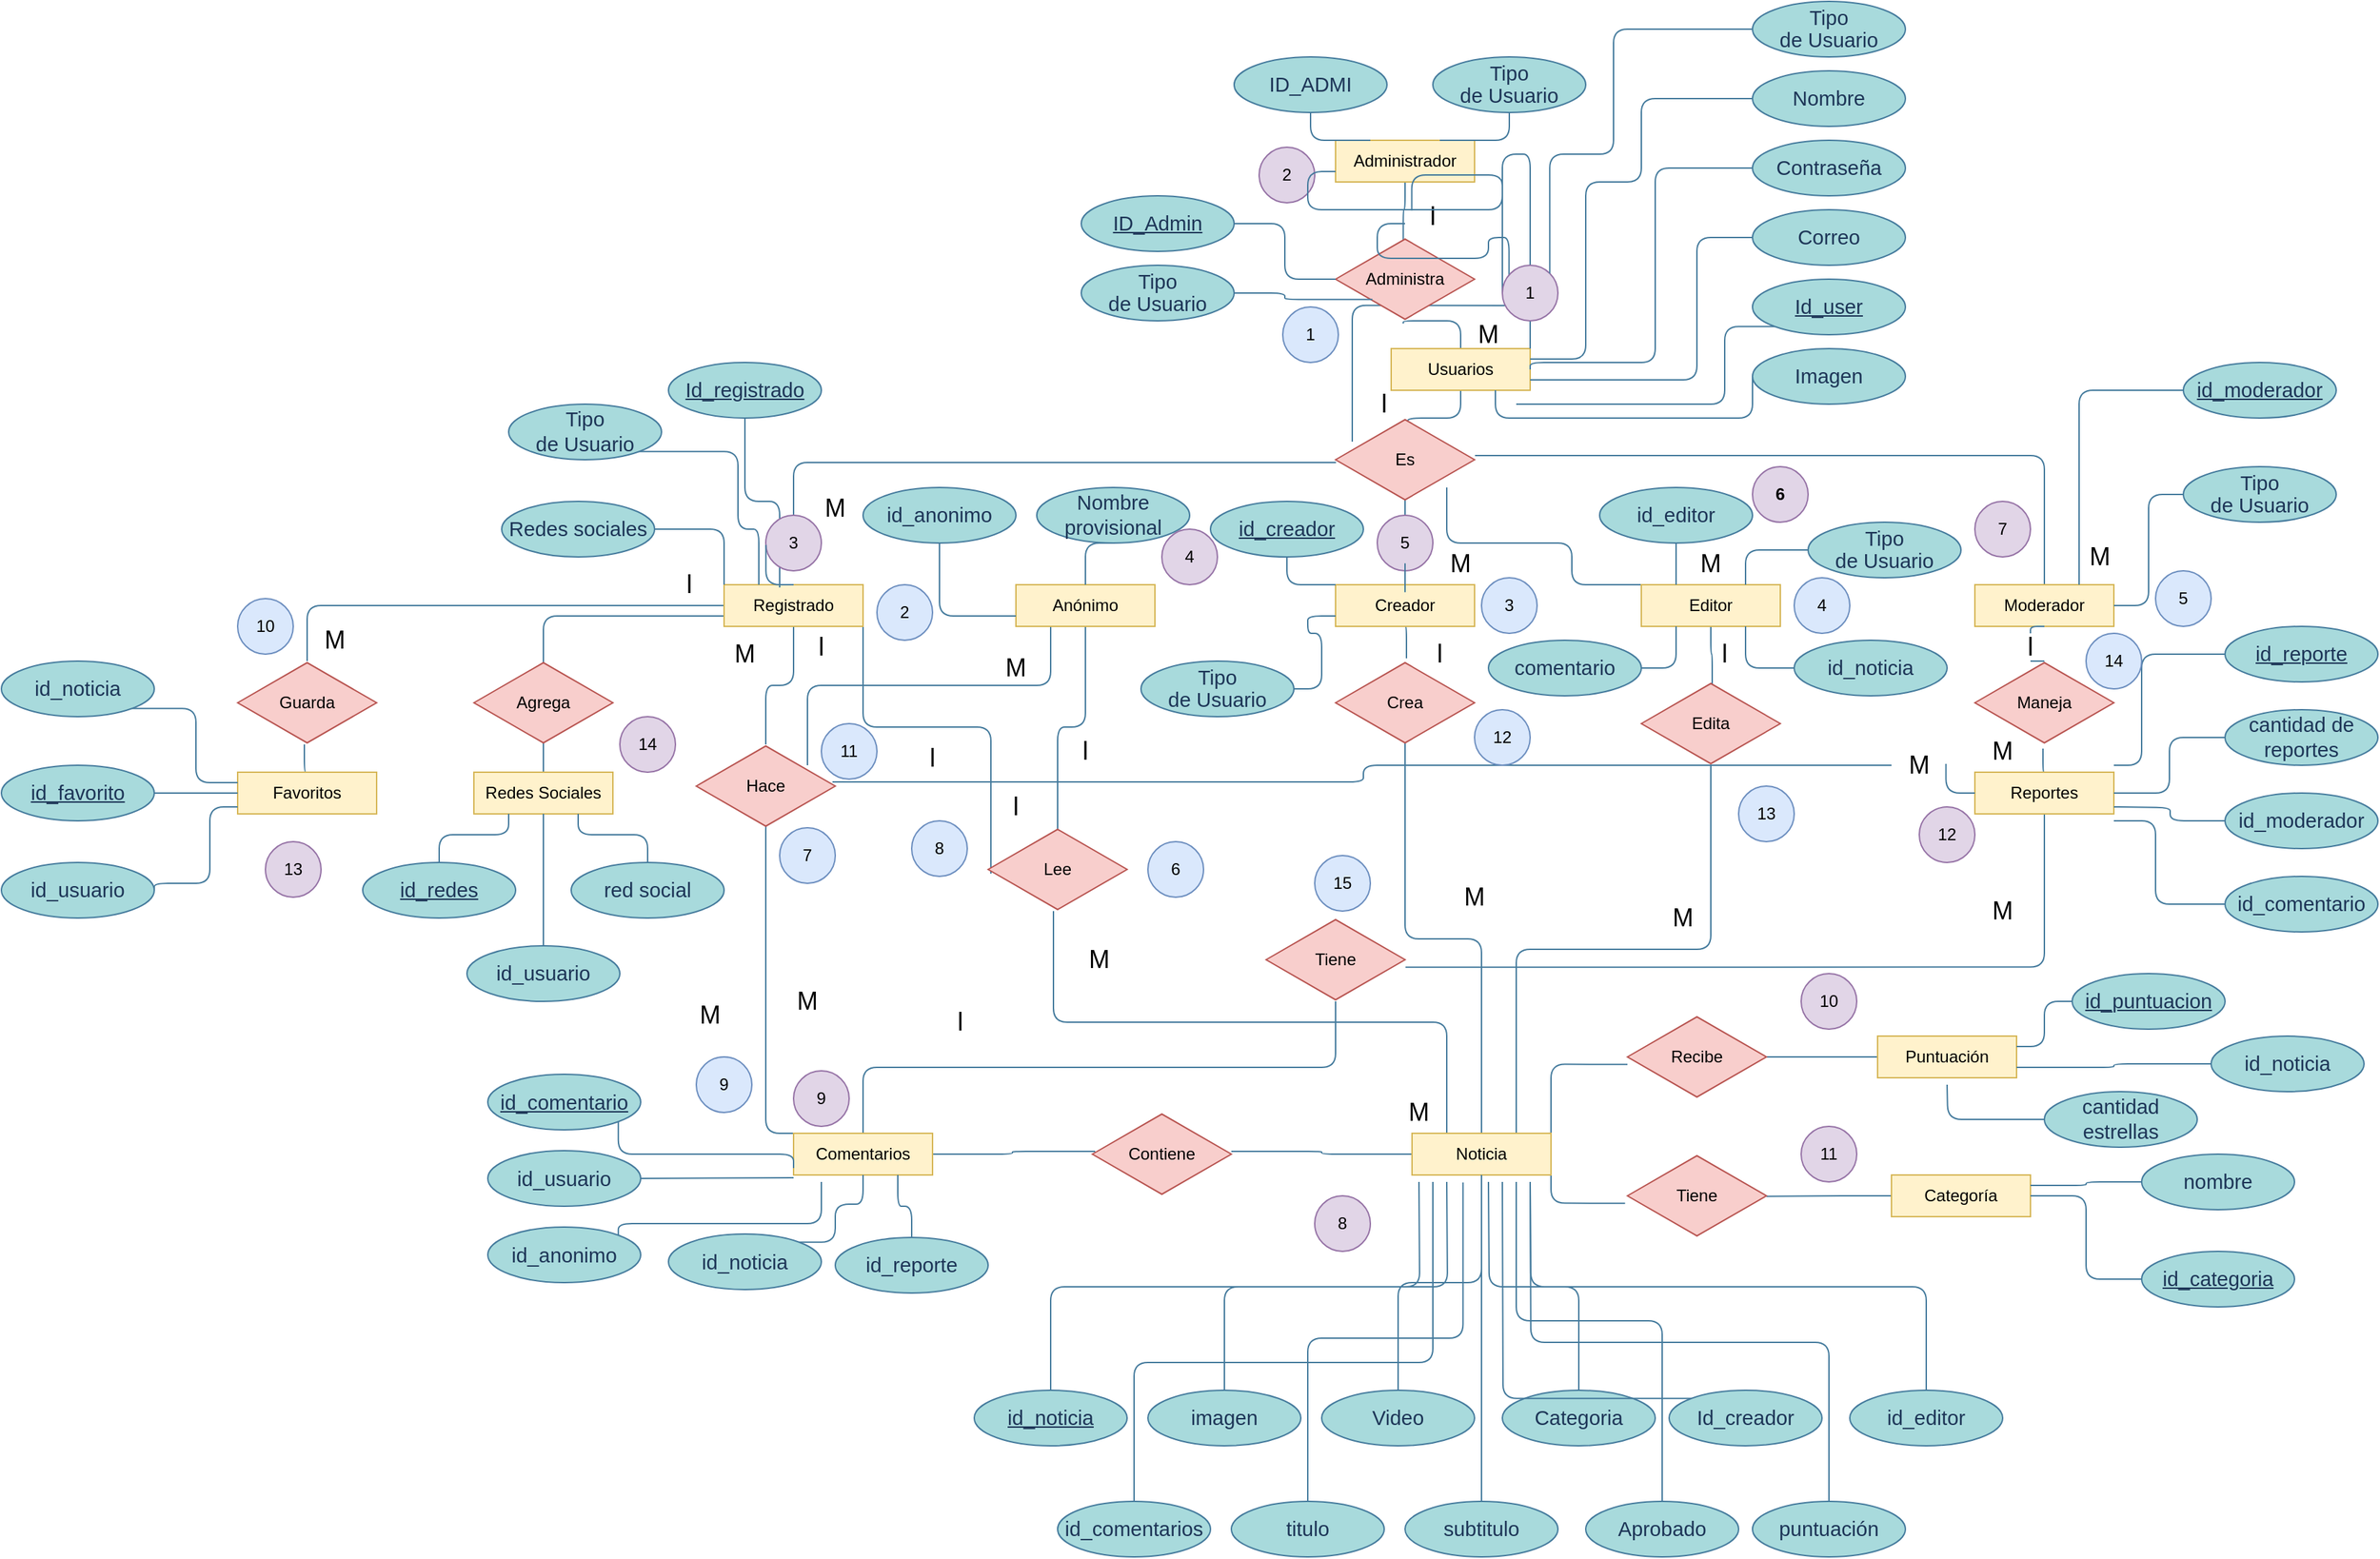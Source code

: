 <mxfile version="13.9.2" type="device"><diagram id="R2lEEEUBdFMjLlhIrx00" name="Page-1"><mxGraphModel dx="2076" dy="1160" grid="1" gridSize="10" guides="1" tooltips="1" connect="1" arrows="1" fold="1" page="1" pageScale="1" pageWidth="850" pageHeight="1100" math="0" shadow="0" extFonts="Permanent Marker^https://fonts.googleapis.com/css?family=Permanent+Marker"><root><mxCell id="0"/><mxCell id="1" parent="0"/><mxCell id="EDHywxs_B3OAtoIxus01-1" style="edgeStyle=orthogonalEdgeStyle;orthogonalLoop=1;jettySize=auto;html=1;exitX=0.5;exitY=0;exitDx=0;exitDy=0;entryX=0.487;entryY=1.033;entryDx=0;entryDy=0;entryPerimeter=0;labelBackgroundColor=#F1FAEE;strokeColor=#457B9D;fontColor=#1D3557;endArrow=none;endFill=0;" parent="1" source="EDHywxs_B3OAtoIxus01-3" target="EDHywxs_B3OAtoIxus01-59" edge="1"><mxGeometry relative="1" as="geometry"/></mxCell><mxCell id="EDHywxs_B3OAtoIxus01-2" style="edgeStyle=orthogonalEdgeStyle;orthogonalLoop=1;jettySize=auto;html=1;exitX=0.5;exitY=1;exitDx=0;exitDy=0;entryX=0.52;entryY=0.061;entryDx=0;entryDy=0;entryPerimeter=0;labelBackgroundColor=#F1FAEE;strokeColor=#457B9D;fontColor=#1D3557;endArrow=none;endFill=0;" parent="1" source="EDHywxs_B3OAtoIxus01-3" target="EDHywxs_B3OAtoIxus01-60" edge="1"><mxGeometry relative="1" as="geometry"/></mxCell><mxCell id="EDHywxs_B3OAtoIxus01-3" value="Usuarios" style="whiteSpace=wrap;html=1;fillColor=#fff2cc;strokeColor=#d6b656;" parent="1" vertex="1"><mxGeometry x="1440" y="460" width="100" height="30" as="geometry"/></mxCell><mxCell id="EDHywxs_B3OAtoIxus01-4" style="edgeStyle=orthogonalEdgeStyle;orthogonalLoop=1;jettySize=auto;html=1;exitX=0.5;exitY=1;exitDx=0;exitDy=0;entryX=0.5;entryY=0.05;entryDx=0;entryDy=0;entryPerimeter=0;labelBackgroundColor=#F1FAEE;strokeColor=#457B9D;fontColor=#1D3557;startArrow=none;startFill=0;endArrow=none;endFill=0;" parent="1" source="EDHywxs_B3OAtoIxus01-6" target="EDHywxs_B3OAtoIxus01-55" edge="1"><mxGeometry relative="1" as="geometry"/></mxCell><mxCell id="EDHywxs_B3OAtoIxus01-5" style="edgeStyle=orthogonalEdgeStyle;orthogonalLoop=1;jettySize=auto;html=1;exitX=0.25;exitY=1;exitDx=0;exitDy=0;entryX=0.8;entryY=0.25;entryDx=0;entryDy=0;entryPerimeter=0;labelBackgroundColor=#F1FAEE;strokeColor=#457B9D;fontColor=#1D3557;startArrow=none;startFill=0;endArrow=none;endFill=0;" parent="1" source="EDHywxs_B3OAtoIxus01-6" target="EDHywxs_B3OAtoIxus01-56" edge="1"><mxGeometry relative="1" as="geometry"/></mxCell><mxCell id="EDHywxs_B3OAtoIxus01-6" value="Anónimo" style="whiteSpace=wrap;html=1;fillColor=#fff2cc;strokeColor=#d6b656;" parent="1" vertex="1"><mxGeometry x="1170" y="630" width="100" height="30" as="geometry"/></mxCell><mxCell id="EDHywxs_B3OAtoIxus01-7" style="edgeStyle=orthogonalEdgeStyle;orthogonalLoop=1;jettySize=auto;html=1;exitX=0;exitY=0.5;exitDx=0;exitDy=0;entryX=0.5;entryY=0;entryDx=0;entryDy=0;entryPerimeter=0;labelBackgroundColor=#F1FAEE;strokeColor=#457B9D;fontColor=#1D3557;startArrow=none;startFill=0;endArrow=none;endFill=0;" parent="1" source="EDHywxs_B3OAtoIxus01-12" target="EDHywxs_B3OAtoIxus01-54" edge="1"><mxGeometry relative="1" as="geometry"/></mxCell><mxCell id="EDHywxs_B3OAtoIxus01-8" style="edgeStyle=orthogonalEdgeStyle;orthogonalLoop=1;jettySize=auto;html=1;exitX=0;exitY=0.75;exitDx=0;exitDy=0;entryX=0.5;entryY=0.083;entryDx=0;entryDy=0;entryPerimeter=0;labelBackgroundColor=#F1FAEE;strokeColor=#457B9D;fontColor=#1D3557;startArrow=none;startFill=0;endArrow=none;endFill=0;" parent="1" source="EDHywxs_B3OAtoIxus01-12" target="EDHywxs_B3OAtoIxus01-53" edge="1"><mxGeometry relative="1" as="geometry"><mxPoint x="860" y="680" as="targetPoint"/></mxGeometry></mxCell><mxCell id="EDHywxs_B3OAtoIxus01-9" style="edgeStyle=orthogonalEdgeStyle;orthogonalLoop=1;jettySize=auto;html=1;exitX=1;exitY=1;exitDx=0;exitDy=0;entryX=0.02;entryY=0.55;entryDx=0;entryDy=0;entryPerimeter=0;labelBackgroundColor=#F1FAEE;strokeColor=#457B9D;fontColor=#1D3557;startArrow=none;startFill=0;endArrow=none;endFill=0;" parent="1" source="EDHywxs_B3OAtoIxus01-12" target="EDHywxs_B3OAtoIxus01-55" edge="1"><mxGeometry relative="1" as="geometry"/></mxCell><mxCell id="EDHywxs_B3OAtoIxus01-10" style="edgeStyle=orthogonalEdgeStyle;orthogonalLoop=1;jettySize=auto;html=1;exitX=0.5;exitY=1;exitDx=0;exitDy=0;labelBackgroundColor=#F1FAEE;strokeColor=#457B9D;fontColor=#1D3557;startArrow=none;startFill=0;endArrow=none;endFill=0;" parent="1" source="EDHywxs_B3OAtoIxus01-12" target="EDHywxs_B3OAtoIxus01-56" edge="1"><mxGeometry relative="1" as="geometry"/></mxCell><mxCell id="EDHywxs_B3OAtoIxus01-11" style="edgeStyle=orthogonalEdgeStyle;orthogonalLoop=1;jettySize=auto;html=1;exitX=0.5;exitY=0;exitDx=0;exitDy=0;entryX=0.003;entryY=0.533;entryDx=0;entryDy=0;entryPerimeter=0;labelBackgroundColor=#F1FAEE;strokeColor=#457B9D;fontColor=#1D3557;endArrow=none;endFill=0;" parent="1" source="yKq97RCcrQSeIuqEN2Ik-10" target="EDHywxs_B3OAtoIxus01-60" edge="1"><mxGeometry relative="1" as="geometry"/></mxCell><mxCell id="EDHywxs_B3OAtoIxus01-12" value="Registrado" style="whiteSpace=wrap;html=1;fillColor=#fff2cc;strokeColor=#d6b656;" parent="1" vertex="1"><mxGeometry x="960" y="630" width="100" height="30" as="geometry"/></mxCell><mxCell id="EDHywxs_B3OAtoIxus01-13" style="edgeStyle=orthogonalEdgeStyle;orthogonalLoop=1;jettySize=auto;html=1;exitX=0.5;exitY=1;exitDx=0;exitDy=0;entryX=0.51;entryY=-0.033;entryDx=0;entryDy=0;entryPerimeter=0;labelBackgroundColor=#F1FAEE;strokeColor=#457B9D;fontColor=#1D3557;endArrow=none;endFill=0;" parent="1" source="EDHywxs_B3OAtoIxus01-15" target="EDHywxs_B3OAtoIxus01-57" edge="1"><mxGeometry relative="1" as="geometry"/></mxCell><mxCell id="EDHywxs_B3OAtoIxus01-14" style="edgeStyle=orthogonalEdgeStyle;orthogonalLoop=1;jettySize=auto;html=1;exitX=0.5;exitY=0;exitDx=0;exitDy=0;labelBackgroundColor=#F1FAEE;strokeColor=#457B9D;fontColor=#1D3557;endArrow=none;endFill=0;" parent="1" source="yKq97RCcrQSeIuqEN2Ik-13" target="EDHywxs_B3OAtoIxus01-60" edge="1"><mxGeometry relative="1" as="geometry"/></mxCell><mxCell id="EDHywxs_B3OAtoIxus01-15" value="Creador" style="whiteSpace=wrap;html=1;fillColor=#fff2cc;strokeColor=#d6b656;" parent="1" vertex="1"><mxGeometry x="1400" y="630" width="100" height="30" as="geometry"/></mxCell><mxCell id="EDHywxs_B3OAtoIxus01-16" style="edgeStyle=orthogonalEdgeStyle;orthogonalLoop=1;jettySize=auto;html=1;exitX=0.5;exitY=1;exitDx=0;exitDy=0;entryX=0.487;entryY=0.089;entryDx=0;entryDy=0;entryPerimeter=0;labelBackgroundColor=#F1FAEE;strokeColor=#457B9D;fontColor=#1D3557;endArrow=none;endFill=0;" parent="1" source="EDHywxs_B3OAtoIxus01-18" target="EDHywxs_B3OAtoIxus01-59" edge="1"><mxGeometry relative="1" as="geometry"/></mxCell><mxCell id="EDHywxs_B3OAtoIxus01-17" style="edgeStyle=orthogonalEdgeStyle;orthogonalLoop=1;jettySize=auto;html=1;exitX=0;exitY=0.75;exitDx=0;exitDy=0;entryX=0.12;entryY=0.283;entryDx=0;entryDy=0;entryPerimeter=0;labelBackgroundColor=#F1FAEE;strokeColor=#457B9D;fontColor=#1D3557;endArrow=none;endFill=0;" parent="1" source="yKq97RCcrQSeIuqEN2Ik-4" target="EDHywxs_B3OAtoIxus01-60" edge="1"><mxGeometry relative="1" as="geometry"/></mxCell><mxCell id="EDHywxs_B3OAtoIxus01-18" value="Administrador&lt;span style=&quot;color: rgba(0 , 0 , 0 , 0) ; font-family: monospace ; font-size: 0px&quot;&gt;%3CmxGraphModel%3E%3Croot%3E%3CmxCell%20id%3D%220%22%2F%3E%3CmxCell%20id%3D%221%22%20parent%3D%220%22%2F%3E%3CmxCell%20id%3D%222%22%20value%3D%22An%C3%B3nimo%22%20style%3D%22rounded%3D0%3BwhiteSpace%3Dwrap%3Bhtml%3D1%3B%22%20vertex%3D%221%22%20parent%3D%221%22%3E%3CmxGeometry%20x%3D%22250%22%20y%3D%2280%22%20width%3D%22100%22%20height%3D%2230%22%20as%3D%22geometry%22%2F%3E%3C%2FmxCell%3E%3C%2Froot%3E%3C%2FmxGraphModel%3E&lt;/span&gt;" style="whiteSpace=wrap;html=1;fillColor=#fff2cc;strokeColor=#d6b656;" parent="1" vertex="1"><mxGeometry x="1400" y="310" width="100" height="30" as="geometry"/></mxCell><mxCell id="EDHywxs_B3OAtoIxus01-19" style="edgeStyle=orthogonalEdgeStyle;orthogonalLoop=1;jettySize=auto;html=1;exitX=0.5;exitY=1;exitDx=0;exitDy=0;entryX=0.51;entryY=0.033;entryDx=0;entryDy=0;entryPerimeter=0;labelBackgroundColor=#F1FAEE;strokeColor=#457B9D;fontColor=#1D3557;endArrow=none;endFill=0;" parent="1" source="EDHywxs_B3OAtoIxus01-21" target="EDHywxs_B3OAtoIxus01-58" edge="1"><mxGeometry relative="1" as="geometry"/></mxCell><mxCell id="EDHywxs_B3OAtoIxus01-20" style="edgeStyle=orthogonalEdgeStyle;orthogonalLoop=1;jettySize=auto;html=1;exitX=0.5;exitY=0;exitDx=0;exitDy=0;entryX=0.8;entryY=0.833;entryDx=0;entryDy=0;entryPerimeter=0;labelBackgroundColor=#F1FAEE;strokeColor=#457B9D;fontColor=#1D3557;endArrow=none;endFill=0;" parent="1" source="EDHywxs_B3OAtoIxus01-21" target="EDHywxs_B3OAtoIxus01-60" edge="1"><mxGeometry relative="1" as="geometry"><Array as="points"><mxPoint x="1570" y="600"/><mxPoint x="1480" y="600"/></Array></mxGeometry></mxCell><mxCell id="EDHywxs_B3OAtoIxus01-21" value="Editor" style="whiteSpace=wrap;html=1;fillColor=#fff2cc;strokeColor=#d6b656;" parent="1" vertex="1"><mxGeometry x="1620" y="630" width="100" height="30" as="geometry"/></mxCell><mxCell id="EDHywxs_B3OAtoIxus01-22" style="edgeStyle=orthogonalEdgeStyle;orthogonalLoop=1;jettySize=auto;html=1;exitX=0.5;exitY=1;exitDx=0;exitDy=0;entryX=0.5;entryY=0;entryDx=0;entryDy=0;entryPerimeter=0;labelBackgroundColor=#F1FAEE;strokeColor=#457B9D;fontColor=#1D3557;endArrow=none;endFill=0;" parent="1" source="yKq97RCcrQSeIuqEN2Ik-86" target="EDHywxs_B3OAtoIxus01-52" edge="1"><mxGeometry relative="1" as="geometry"/></mxCell><mxCell id="EDHywxs_B3OAtoIxus01-23" style="edgeStyle=orthogonalEdgeStyle;orthogonalLoop=1;jettySize=auto;html=1;exitX=0.5;exitY=0;exitDx=0;exitDy=0;entryX=1.003;entryY=0.45;entryDx=0;entryDy=0;entryPerimeter=0;labelBackgroundColor=#F1FAEE;strokeColor=#457B9D;fontColor=#1D3557;endArrow=none;endFill=0;" parent="1" source="EDHywxs_B3OAtoIxus01-24" target="EDHywxs_B3OAtoIxus01-60" edge="1"><mxGeometry relative="1" as="geometry"/></mxCell><mxCell id="EDHywxs_B3OAtoIxus01-24" value="Moderador" style="whiteSpace=wrap;html=1;fillColor=#fff2cc;strokeColor=#d6b656;" parent="1" vertex="1"><mxGeometry x="1860" y="630" width="100" height="30" as="geometry"/></mxCell><mxCell id="EDHywxs_B3OAtoIxus01-25" style="edgeStyle=orthogonalEdgeStyle;orthogonalLoop=1;jettySize=auto;html=1;exitX=0;exitY=0.5;exitDx=0;exitDy=0;entryX=1;entryY=0.467;entryDx=0;entryDy=0;entryPerimeter=0;labelBackgroundColor=#F1FAEE;strokeColor=#457B9D;fontColor=#1D3557;endArrow=none;endFill=0;" parent="1" source="EDHywxs_B3OAtoIxus01-31" target="EDHywxs_B3OAtoIxus01-51" edge="1"><mxGeometry relative="1" as="geometry"/></mxCell><mxCell id="EDHywxs_B3OAtoIxus01-26" style="edgeStyle=orthogonalEdgeStyle;orthogonalLoop=1;jettySize=auto;html=1;exitX=0.25;exitY=0;exitDx=0;exitDy=0;entryX=0.47;entryY=1;entryDx=0;entryDy=0;entryPerimeter=0;labelBackgroundColor=#F1FAEE;strokeColor=#457B9D;fontColor=#1D3557;startArrow=none;startFill=0;endArrow=none;endFill=0;" parent="1" source="EDHywxs_B3OAtoIxus01-31" target="EDHywxs_B3OAtoIxus01-55" edge="1"><mxGeometry relative="1" as="geometry"><mxPoint x="1360" y="820" as="targetPoint"/></mxGeometry></mxCell><mxCell id="EDHywxs_B3OAtoIxus01-27" style="edgeStyle=orthogonalEdgeStyle;orthogonalLoop=1;jettySize=auto;html=1;exitX=0.5;exitY=0;exitDx=0;exitDy=0;entryX=0.5;entryY=0.917;entryDx=0;entryDy=0;entryPerimeter=0;labelBackgroundColor=#F1FAEE;strokeColor=#457B9D;fontColor=#1D3557;endArrow=none;endFill=0;" parent="1" source="EDHywxs_B3OAtoIxus01-31" target="EDHywxs_B3OAtoIxus01-57" edge="1"><mxGeometry relative="1" as="geometry"/></mxCell><mxCell id="EDHywxs_B3OAtoIxus01-28" style="edgeStyle=orthogonalEdgeStyle;orthogonalLoop=1;jettySize=auto;html=1;exitX=0.75;exitY=0;exitDx=0;exitDy=0;labelBackgroundColor=#F1FAEE;strokeColor=#457B9D;fontColor=#1D3557;endArrow=none;endFill=0;" parent="1" source="EDHywxs_B3OAtoIxus01-31" target="EDHywxs_B3OAtoIxus01-58" edge="1"><mxGeometry relative="1" as="geometry"><mxPoint x="1690" y="770" as="targetPoint"/></mxGeometry></mxCell><mxCell id="EDHywxs_B3OAtoIxus01-29" style="edgeStyle=orthogonalEdgeStyle;rounded=1;orthogonalLoop=1;jettySize=auto;html=1;exitX=1;exitY=0;exitDx=0;exitDy=0;entryX=0;entryY=0.589;entryDx=0;entryDy=0;entryPerimeter=0;strokeColor=#457B9D;fillColor=#A8DADC;fontColor=#1D3557;endArrow=none;endFill=0;" parent="1" source="EDHywxs_B3OAtoIxus01-31" target="EDHywxs_B3OAtoIxus01-50" edge="1"><mxGeometry relative="1" as="geometry"/></mxCell><mxCell id="EDHywxs_B3OAtoIxus01-30" style="edgeStyle=orthogonalEdgeStyle;rounded=1;orthogonalLoop=1;jettySize=auto;html=1;exitX=1;exitY=1;exitDx=0;exitDy=0;entryX=-0.017;entryY=0.589;entryDx=0;entryDy=0;entryPerimeter=0;strokeColor=#457B9D;fillColor=#A8DADC;fontColor=#1D3557;endArrow=none;endFill=0;" parent="1" source="EDHywxs_B3OAtoIxus01-31" target="EDHywxs_B3OAtoIxus01-49" edge="1"><mxGeometry relative="1" as="geometry"/></mxCell><mxCell id="EDHywxs_B3OAtoIxus01-31" value="Noticia" style="whiteSpace=wrap;html=1;fillColor=#fff2cc;strokeColor=#d6b656;" parent="1" vertex="1"><mxGeometry x="1455" y="1025" width="100" height="30" as="geometry"/></mxCell><mxCell id="EDHywxs_B3OAtoIxus01-32" style="edgeStyle=orthogonalEdgeStyle;rounded=1;orthogonalLoop=1;jettySize=auto;html=1;exitX=0;exitY=0.5;exitDx=0;exitDy=0;entryX=1;entryY=0.506;entryDx=0;entryDy=0;entryPerimeter=0;strokeColor=#457B9D;fillColor=#A8DADC;fontColor=#1D3557;endArrow=none;endFill=0;" parent="1" source="EDHywxs_B3OAtoIxus01-33" target="EDHywxs_B3OAtoIxus01-49" edge="1"><mxGeometry relative="1" as="geometry"/></mxCell><mxCell id="EDHywxs_B3OAtoIxus01-33" value="Categoría" style="whiteSpace=wrap;html=1;fillColor=#fff2cc;strokeColor=#d6b656;" parent="1" vertex="1"><mxGeometry x="1800" y="1055" width="100" height="30" as="geometry"/></mxCell><mxCell id="EDHywxs_B3OAtoIxus01-34" style="edgeStyle=orthogonalEdgeStyle;orthogonalLoop=1;jettySize=auto;html=1;exitX=1;exitY=0.5;exitDx=0;exitDy=0;entryX=0.02;entryY=0.467;entryDx=0;entryDy=0;entryPerimeter=0;labelBackgroundColor=#F1FAEE;strokeColor=#457B9D;fontColor=#1D3557;endArrow=none;endFill=0;" parent="1" source="EDHywxs_B3OAtoIxus01-38" target="EDHywxs_B3OAtoIxus01-51" edge="1"><mxGeometry relative="1" as="geometry"/></mxCell><mxCell id="EDHywxs_B3OAtoIxus01-36" style="edgeStyle=orthogonalEdgeStyle;orthogonalLoop=1;jettySize=auto;html=1;exitX=0.5;exitY=0;exitDx=0;exitDy=0;labelBackgroundColor=#F1FAEE;strokeColor=#457B9D;fontColor=#1D3557;endArrow=none;endFill=0;" parent="1" source="EDHywxs_B3OAtoIxus01-38" target="EDHywxs_B3OAtoIxus01-61" edge="1"><mxGeometry relative="1" as="geometry"/></mxCell><mxCell id="EDHywxs_B3OAtoIxus01-37" style="edgeStyle=orthogonalEdgeStyle;rounded=1;orthogonalLoop=1;jettySize=auto;html=1;exitX=0;exitY=0;exitDx=0;exitDy=0;strokeColor=#457B9D;fillColor=#A8DADC;fontColor=#1D3557;startArrow=none;startFill=0;endArrow=none;endFill=0;entryX=0.588;entryY=0.86;entryDx=0;entryDy=0;entryPerimeter=0;" parent="1" source="EDHywxs_B3OAtoIxus01-38" target="EDHywxs_B3OAtoIxus01-56" edge="1"><mxGeometry relative="1" as="geometry"><mxPoint x="990" y="810" as="targetPoint"/><Array as="points"><mxPoint x="990" y="1025"/><mxPoint x="990" y="797"/></Array></mxGeometry></mxCell><mxCell id="EDHywxs_B3OAtoIxus01-38" value="Comentarios" style="whiteSpace=wrap;html=1;fillColor=#fff2cc;strokeColor=#d6b656;" parent="1" vertex="1"><mxGeometry x="1010" y="1025" width="100" height="30" as="geometry"/></mxCell><mxCell id="EDHywxs_B3OAtoIxus01-39" style="edgeStyle=orthogonalEdgeStyle;orthogonalLoop=1;jettySize=auto;html=1;exitX=0;exitY=0.5;exitDx=0;exitDy=0;labelBackgroundColor=#F1FAEE;strokeColor=#457B9D;fontColor=#1D3557;entryX=1;entryY=0.5;entryDx=0;entryDy=0;entryPerimeter=0;endArrow=none;endFill=0;" parent="1" source="EDHywxs_B3OAtoIxus01-40" target="EDHywxs_B3OAtoIxus01-50" edge="1"><mxGeometry relative="1" as="geometry"><mxPoint x="1720" y="970" as="targetPoint"/></mxGeometry></mxCell><mxCell id="EDHywxs_B3OAtoIxus01-40" value="Puntuación" style="whiteSpace=wrap;html=1;fillColor=#fff2cc;strokeColor=#d6b656;" parent="1" vertex="1"><mxGeometry x="1790" y="955" width="100" height="30" as="geometry"/></mxCell><mxCell id="EDHywxs_B3OAtoIxus01-41" style="edgeStyle=orthogonalEdgeStyle;orthogonalLoop=1;jettySize=auto;html=1;exitX=0.5;exitY=0;exitDx=0;exitDy=0;entryX=0.5;entryY=0.967;entryDx=0;entryDy=0;entryPerimeter=0;labelBackgroundColor=#F1FAEE;strokeColor=#457B9D;fontColor=#1D3557;startArrow=none;startFill=0;endArrow=none;endFill=0;" parent="1" source="EDHywxs_B3OAtoIxus01-42" target="EDHywxs_B3OAtoIxus01-53" edge="1"><mxGeometry relative="1" as="geometry"/></mxCell><mxCell id="EDHywxs_B3OAtoIxus01-42" value="Redes Sociales" style="whiteSpace=wrap;html=1;fillColor=#fff2cc;strokeColor=#d6b656;" parent="1" vertex="1"><mxGeometry x="780" y="765" width="100" height="30" as="geometry"/></mxCell><mxCell id="EDHywxs_B3OAtoIxus01-43" style="edgeStyle=orthogonalEdgeStyle;orthogonalLoop=1;jettySize=auto;html=1;exitX=0.5;exitY=0;exitDx=0;exitDy=0;entryX=0.49;entryY=1.05;entryDx=0;entryDy=0;entryPerimeter=0;labelBackgroundColor=#F1FAEE;strokeColor=#457B9D;fontColor=#1D3557;endArrow=none;endFill=0;" parent="1" source="EDHywxs_B3OAtoIxus01-46" target="EDHywxs_B3OAtoIxus01-52" edge="1"><mxGeometry relative="1" as="geometry"/></mxCell><mxCell id="EDHywxs_B3OAtoIxus01-44" style="edgeStyle=orthogonalEdgeStyle;orthogonalLoop=1;jettySize=auto;html=1;exitX=0;exitY=0.5;exitDx=0;exitDy=0;entryX=0.98;entryY=0.45;entryDx=0;entryDy=0;entryPerimeter=0;labelBackgroundColor=#F1FAEE;strokeColor=#457B9D;fontColor=#1D3557;startArrow=none;startFill=0;endArrow=none;endFill=0;" parent="1" source="yKq97RCcrQSeIuqEN2Ik-47" target="EDHywxs_B3OAtoIxus01-56" edge="1"><mxGeometry relative="1" as="geometry"/></mxCell><mxCell id="EDHywxs_B3OAtoIxus01-45" style="edgeStyle=orthogonalEdgeStyle;orthogonalLoop=1;jettySize=auto;html=1;exitX=0.5;exitY=1;exitDx=0;exitDy=0;entryX=1.003;entryY=0.589;entryDx=0;entryDy=0;entryPerimeter=0;labelBackgroundColor=#F1FAEE;strokeColor=#457B9D;fontColor=#1D3557;endArrow=none;endFill=0;" parent="1" source="EDHywxs_B3OAtoIxus01-46" target="EDHywxs_B3OAtoIxus01-61" edge="1"><mxGeometry relative="1" as="geometry"/></mxCell><mxCell id="EDHywxs_B3OAtoIxus01-46" value="Reportes" style="whiteSpace=wrap;html=1;fillColor=#fff2cc;strokeColor=#d6b656;" parent="1" vertex="1"><mxGeometry x="1860" y="765" width="100" height="30" as="geometry"/></mxCell><mxCell id="EDHywxs_B3OAtoIxus01-47" style="edgeStyle=orthogonalEdgeStyle;orthogonalLoop=1;jettySize=auto;html=1;exitX=0.5;exitY=0;exitDx=0;exitDy=0;entryX=0.48;entryY=1;entryDx=0;entryDy=0;entryPerimeter=0;labelBackgroundColor=#F1FAEE;strokeColor=#457B9D;fontColor=#1D3557;endArrow=none;endFill=0;" parent="1" source="EDHywxs_B3OAtoIxus01-48" target="EDHywxs_B3OAtoIxus01-54" edge="1"><mxGeometry relative="1" as="geometry"/></mxCell><mxCell id="EDHywxs_B3OAtoIxus01-48" value="Favoritos" style="whiteSpace=wrap;html=1;fillColor=#fff2cc;strokeColor=#d6b656;" parent="1" vertex="1"><mxGeometry x="610" y="765" width="100" height="30" as="geometry"/></mxCell><mxCell id="EDHywxs_B3OAtoIxus01-49" value="Tiene" style="html=1;whiteSpace=wrap;aspect=fixed;shape=isoRectangle;fillColor=#f8cecc;strokeColor=#b85450;" parent="1" vertex="1"><mxGeometry x="1610" y="1040" width="100" height="60" as="geometry"/></mxCell><mxCell id="EDHywxs_B3OAtoIxus01-50" value="Recibe" style="html=1;whiteSpace=wrap;aspect=fixed;shape=isoRectangle;fillColor=#f8cecc;strokeColor=#b85450;" parent="1" vertex="1"><mxGeometry x="1610" y="940" width="100" height="60" as="geometry"/></mxCell><mxCell id="EDHywxs_B3OAtoIxus01-51" value="Contiene" style="html=1;whiteSpace=wrap;aspect=fixed;shape=isoRectangle;fillColor=#f8cecc;strokeColor=#b85450;" parent="1" vertex="1"><mxGeometry x="1225" y="1010" width="100" height="60" as="geometry"/></mxCell><mxCell id="EDHywxs_B3OAtoIxus01-52" value="Maneja" style="html=1;whiteSpace=wrap;aspect=fixed;shape=isoRectangle;fillColor=#f8cecc;strokeColor=#b85450;" parent="1" vertex="1"><mxGeometry x="1860" y="685" width="100" height="60" as="geometry"/></mxCell><mxCell id="EDHywxs_B3OAtoIxus01-53" value="Agrega" style="html=1;whiteSpace=wrap;aspect=fixed;shape=isoRectangle;fillColor=#f8cecc;strokeColor=#b85450;" parent="1" vertex="1"><mxGeometry x="780" y="685" width="100" height="60" as="geometry"/></mxCell><mxCell id="EDHywxs_B3OAtoIxus01-54" value="Guarda" style="html=1;whiteSpace=wrap;aspect=fixed;shape=isoRectangle;fillColor=#f8cecc;strokeColor=#b85450;" parent="1" vertex="1"><mxGeometry x="610" y="685" width="100" height="60" as="geometry"/></mxCell><mxCell id="EDHywxs_B3OAtoIxus01-55" value="Lee" style="html=1;whiteSpace=wrap;aspect=fixed;shape=isoRectangle;fillColor=#f8cecc;strokeColor=#b85450;" parent="1" vertex="1"><mxGeometry x="1150" y="805" width="100" height="60" as="geometry"/></mxCell><mxCell id="EDHywxs_B3OAtoIxus01-56" value="Hace" style="html=1;whiteSpace=wrap;aspect=fixed;shape=isoRectangle;fillColor=#f8cecc;strokeColor=#b85450;" parent="1" vertex="1"><mxGeometry x="940" y="745" width="100" height="60" as="geometry"/></mxCell><mxCell id="EDHywxs_B3OAtoIxus01-57" value="Crea" style="html=1;whiteSpace=wrap;aspect=fixed;shape=isoRectangle;fillColor=#f8cecc;strokeColor=#b85450;" parent="1" vertex="1"><mxGeometry x="1400" y="685" width="100" height="60" as="geometry"/></mxCell><mxCell id="EDHywxs_B3OAtoIxus01-58" value="Edita" style="html=1;whiteSpace=wrap;aspect=fixed;shape=isoRectangle;fillColor=#f8cecc;strokeColor=#b85450;" parent="1" vertex="1"><mxGeometry x="1620" y="700" width="100" height="60" as="geometry"/></mxCell><mxCell id="EDHywxs_B3OAtoIxus01-59" value="Administra" style="html=1;whiteSpace=wrap;aspect=fixed;shape=isoRectangle;fillColor=#f8cecc;strokeColor=#b85450;" parent="1" vertex="1"><mxGeometry x="1400" y="380" width="100" height="60" as="geometry"/></mxCell><mxCell id="EDHywxs_B3OAtoIxus01-60" value="Es" style="html=1;whiteSpace=wrap;aspect=fixed;shape=isoRectangle;fillColor=#f8cecc;strokeColor=#b85450;" parent="1" vertex="1"><mxGeometry x="1400" y="510" width="100" height="60" as="geometry"/></mxCell><mxCell id="EDHywxs_B3OAtoIxus01-61" value="Tiene" style="html=1;whiteSpace=wrap;aspect=fixed;shape=isoRectangle;fillColor=#f8cecc;strokeColor=#b85450;" parent="1" vertex="1"><mxGeometry x="1350" y="870" width="100" height="60" as="geometry"/></mxCell><mxCell id="EDHywxs_B3OAtoIxus01-62" style="edgeStyle=orthogonalEdgeStyle;rounded=1;orthogonalLoop=1;jettySize=auto;html=1;exitX=0.5;exitY=1;exitDx=0;exitDy=0;entryX=0.25;entryY=0;entryDx=0;entryDy=0;strokeColor=#457B9D;fillColor=#A8DADC;fontColor=#1D3557;endArrow=none;endFill=0;" parent="1" source="EDHywxs_B3OAtoIxus01-63" target="EDHywxs_B3OAtoIxus01-18" edge="1"><mxGeometry relative="1" as="geometry"/></mxCell><mxCell id="EDHywxs_B3OAtoIxus01-63" value="&lt;span style=&quot;font-size: 11.0pt ; line-height: 107% ; font-family: &amp;#34;calibri&amp;#34; , sans-serif&quot;&gt;ID_ADMI&lt;/span&gt;" style="ellipse;whiteSpace=wrap;html=1;strokeColor=#457B9D;fillColor=#A8DADC;fontColor=#1D3557;" parent="1" vertex="1"><mxGeometry x="1327" y="250" width="110" height="40" as="geometry"/></mxCell><mxCell id="EDHywxs_B3OAtoIxus01-64" style="edgeStyle=orthogonalEdgeStyle;rounded=1;orthogonalLoop=1;jettySize=auto;html=1;exitX=0.5;exitY=1;exitDx=0;exitDy=0;entryX=0.75;entryY=0;entryDx=0;entryDy=0;strokeColor=#457B9D;fillColor=#A8DADC;fontColor=#1D3557;endArrow=none;endFill=0;" parent="1" source="EDHywxs_B3OAtoIxus01-65" target="EDHywxs_B3OAtoIxus01-18" edge="1"><mxGeometry relative="1" as="geometry"/></mxCell><mxCell id="EDHywxs_B3OAtoIxus01-65" value="&lt;span style=&quot;font-size: 11.0pt ; line-height: 107% ; font-family: &amp;#34;calibri&amp;#34; , sans-serif&quot;&gt;Tipo&lt;br/&gt;de Usuario&lt;/span&gt;" style="ellipse;whiteSpace=wrap;html=1;strokeColor=#457B9D;fillColor=#A8DADC;fontColor=#1D3557;" parent="1" vertex="1"><mxGeometry x="1470" y="250" width="110" height="40" as="geometry"/></mxCell><mxCell id="EDHywxs_B3OAtoIxus01-66" style="edgeStyle=orthogonalEdgeStyle;rounded=1;orthogonalLoop=1;jettySize=auto;html=1;exitX=0;exitY=0.5;exitDx=0;exitDy=0;entryX=1;entryY=0;entryDx=0;entryDy=0;strokeColor=#457B9D;fillColor=#A8DADC;fontColor=#1D3557;endArrow=none;endFill=0;" parent="1" source="yKq97RCcrQSeIuqEN2Ik-4" target="EDHywxs_B3OAtoIxus01-3" edge="1"><mxGeometry relative="1" as="geometry"><Array as="points"><mxPoint x="1540" y="320"/></Array></mxGeometry></mxCell><mxCell id="EDHywxs_B3OAtoIxus01-67" value="&lt;span style=&quot;font-size: 11.0pt ; line-height: 107% ; font-family: &amp;#34;calibri&amp;#34; , sans-serif&quot;&gt;Tipo&lt;br/&gt;de Usuario&lt;/span&gt;" style="ellipse;whiteSpace=wrap;html=1;strokeColor=#457B9D;fillColor=#A8DADC;fontColor=#1D3557;" parent="1" vertex="1"><mxGeometry x="1700" y="210" width="110" height="40" as="geometry"/></mxCell><mxCell id="EDHywxs_B3OAtoIxus01-68" style="edgeStyle=orthogonalEdgeStyle;rounded=1;orthogonalLoop=1;jettySize=auto;html=1;exitX=0;exitY=0.5;exitDx=0;exitDy=0;entryX=1;entryY=0.25;entryDx=0;entryDy=0;strokeColor=#457B9D;fillColor=#A8DADC;fontColor=#1D3557;endArrow=none;endFill=0;" parent="1" source="EDHywxs_B3OAtoIxus01-69" target="EDHywxs_B3OAtoIxus01-3" edge="1"><mxGeometry relative="1" as="geometry"><Array as="points"><mxPoint x="1620" y="280"/><mxPoint x="1620" y="340"/><mxPoint x="1580" y="340"/><mxPoint x="1580" y="468"/></Array></mxGeometry></mxCell><mxCell id="EDHywxs_B3OAtoIxus01-69" value="&lt;font face=&quot;calibri, sans-serif&quot;&gt;&lt;span style=&quot;font-size: 14.667px&quot;&gt;Nombre&lt;/span&gt;&lt;/font&gt;" style="ellipse;whiteSpace=wrap;html=1;strokeColor=#457B9D;fillColor=#A8DADC;fontColor=#1D3557;" parent="1" vertex="1"><mxGeometry x="1700" y="260" width="110" height="40" as="geometry"/></mxCell><mxCell id="EDHywxs_B3OAtoIxus01-70" style="edgeStyle=orthogonalEdgeStyle;rounded=1;orthogonalLoop=1;jettySize=auto;html=1;exitX=0;exitY=0.5;exitDx=0;exitDy=0;strokeColor=#457B9D;fillColor=#A8DADC;fontColor=#1D3557;endArrow=none;endFill=0;entryX=1;entryY=0.5;entryDx=0;entryDy=0;" parent="1" source="EDHywxs_B3OAtoIxus01-71" edge="1" target="EDHywxs_B3OAtoIxus01-3"><mxGeometry relative="1" as="geometry"><mxPoint x="1530" y="470" as="targetPoint"/><Array as="points"><mxPoint x="1630" y="330"/><mxPoint x="1630" y="470"/><mxPoint x="1540" y="470"/></Array></mxGeometry></mxCell><mxCell id="EDHywxs_B3OAtoIxus01-71" value="&lt;font face=&quot;calibri, sans-serif&quot;&gt;&lt;span style=&quot;font-size: 14.667px&quot;&gt;Contraseña&lt;/span&gt;&lt;/font&gt;" style="ellipse;whiteSpace=wrap;html=1;strokeColor=#457B9D;fillColor=#A8DADC;fontColor=#1D3557;" parent="1" vertex="1"><mxGeometry x="1700" y="310" width="110" height="40" as="geometry"/></mxCell><mxCell id="EDHywxs_B3OAtoIxus01-72" style="edgeStyle=orthogonalEdgeStyle;rounded=1;orthogonalLoop=1;jettySize=auto;html=1;exitX=0;exitY=0.5;exitDx=0;exitDy=0;entryX=1;entryY=0.75;entryDx=0;entryDy=0;strokeColor=#457B9D;fillColor=#A8DADC;fontColor=#1D3557;endArrow=none;endFill=0;" parent="1" source="EDHywxs_B3OAtoIxus01-73" target="EDHywxs_B3OAtoIxus01-3" edge="1"><mxGeometry relative="1" as="geometry"><Array as="points"><mxPoint x="1660" y="380"/><mxPoint x="1660" y="483"/></Array></mxGeometry></mxCell><mxCell id="EDHywxs_B3OAtoIxus01-73" value="&lt;font face=&quot;calibri, sans-serif&quot;&gt;&lt;span style=&quot;font-size: 14.667px&quot;&gt;Correo&lt;/span&gt;&lt;/font&gt;" style="ellipse;whiteSpace=wrap;html=1;strokeColor=#457B9D;fillColor=#A8DADC;fontColor=#1D3557;" parent="1" vertex="1"><mxGeometry x="1700" y="360" width="110" height="40" as="geometry"/></mxCell><mxCell id="EDHywxs_B3OAtoIxus01-74" style="edgeStyle=orthogonalEdgeStyle;rounded=1;orthogonalLoop=1;jettySize=auto;html=1;exitX=0;exitY=1;exitDx=0;exitDy=0;strokeColor=#457B9D;fillColor=#A8DADC;fontColor=#1D3557;endArrow=none;endFill=0;" parent="1" source="EDHywxs_B3OAtoIxus01-75" edge="1"><mxGeometry relative="1" as="geometry"><mxPoint x="1530" y="500" as="targetPoint"/><Array as="points"><mxPoint x="1680" y="444"/><mxPoint x="1680" y="500"/></Array></mxGeometry></mxCell><mxCell id="EDHywxs_B3OAtoIxus01-75" value="&lt;font face=&quot;calibri, sans-serif&quot;&gt;&lt;span style=&quot;font-size: 14.667px&quot;&gt;Id_user&lt;/span&gt;&lt;/font&gt;" style="ellipse;whiteSpace=wrap;html=1;strokeColor=#457B9D;fillColor=#A8DADC;fontColor=#1D3557;fontStyle=4" parent="1" vertex="1"><mxGeometry x="1700" y="410" width="110" height="40" as="geometry"/></mxCell><mxCell id="EDHywxs_B3OAtoIxus01-76" style="edgeStyle=orthogonalEdgeStyle;rounded=1;orthogonalLoop=1;jettySize=auto;html=1;exitX=0;exitY=0.5;exitDx=0;exitDy=0;entryX=0.75;entryY=1;entryDx=0;entryDy=0;strokeColor=#457B9D;fillColor=#A8DADC;fontColor=#1D3557;endArrow=none;endFill=0;" parent="1" source="EDHywxs_B3OAtoIxus01-77" target="EDHywxs_B3OAtoIxus01-3" edge="1"><mxGeometry relative="1" as="geometry"><Array as="points"><mxPoint x="1700" y="510"/><mxPoint x="1515" y="510"/></Array></mxGeometry></mxCell><mxCell id="EDHywxs_B3OAtoIxus01-77" value="&lt;font face=&quot;calibri, sans-serif&quot;&gt;&lt;span style=&quot;font-size: 14.667px&quot;&gt;Imagen&lt;/span&gt;&lt;/font&gt;" style="ellipse;whiteSpace=wrap;html=1;strokeColor=#457B9D;fillColor=#A8DADC;fontColor=#1D3557;" parent="1" vertex="1"><mxGeometry x="1700" y="460" width="110" height="40" as="geometry"/></mxCell><mxCell id="EDHywxs_B3OAtoIxus01-78" style="edgeStyle=orthogonalEdgeStyle;rounded=1;orthogonalLoop=1;jettySize=auto;html=1;exitX=1;exitY=0.5;exitDx=0;exitDy=0;strokeColor=#457B9D;fillColor=#A8DADC;fontColor=#1D3557;endArrow=none;endFill=0;" parent="1" source="EDHywxs_B3OAtoIxus01-79" target="EDHywxs_B3OAtoIxus01-59" edge="1"><mxGeometry relative="1" as="geometry"/></mxCell><mxCell id="EDHywxs_B3OAtoIxus01-79" value="&lt;font face=&quot;calibri, sans-serif&quot;&gt;&lt;span style=&quot;font-size: 14.667px&quot;&gt;&lt;u&gt;ID_Admin&lt;/u&gt;&lt;/span&gt;&lt;/font&gt;" style="ellipse;whiteSpace=wrap;html=1;strokeColor=#457B9D;fillColor=#A8DADC;fontColor=#1D3557;" parent="1" vertex="1"><mxGeometry x="1217" y="350" width="110" height="40" as="geometry"/></mxCell><mxCell id="EDHywxs_B3OAtoIxus01-80" style="edgeStyle=orthogonalEdgeStyle;rounded=1;orthogonalLoop=1;jettySize=auto;html=1;exitX=1;exitY=0.5;exitDx=0;exitDy=0;entryX=0.265;entryY=0.743;entryDx=0;entryDy=0;entryPerimeter=0;strokeColor=#457B9D;fillColor=#A8DADC;fontColor=#1D3557;endArrow=none;endFill=0;" parent="1" source="EDHywxs_B3OAtoIxus01-81" target="EDHywxs_B3OAtoIxus01-59" edge="1"><mxGeometry relative="1" as="geometry"/></mxCell><mxCell id="EDHywxs_B3OAtoIxus01-81" value="&lt;span style=&quot;font-size: 11.0pt ; line-height: 107% ; font-family: &amp;#34;calibri&amp;#34; , sans-serif&quot;&gt;Tipo&lt;br/&gt;de Usuario&lt;/span&gt;" style="ellipse;whiteSpace=wrap;html=1;strokeColor=#457B9D;fillColor=#A8DADC;fontColor=#1D3557;" parent="1" vertex="1"><mxGeometry x="1217" y="400" width="110" height="40" as="geometry"/></mxCell><mxCell id="EDHywxs_B3OAtoIxus01-82" style="edgeStyle=orthogonalEdgeStyle;rounded=1;orthogonalLoop=1;jettySize=auto;html=1;exitX=1;exitY=1;exitDx=0;exitDy=0;entryX=0.25;entryY=0;entryDx=0;entryDy=0;strokeColor=#457B9D;fillColor=#A8DADC;fontColor=#1D3557;startArrow=none;startFill=0;endArrow=none;endFill=0;" parent="1" source="EDHywxs_B3OAtoIxus01-83" target="EDHywxs_B3OAtoIxus01-12" edge="1"><mxGeometry relative="1" as="geometry"><Array as="points"><mxPoint x="970" y="534"/><mxPoint x="970" y="590"/><mxPoint x="985" y="590"/></Array></mxGeometry></mxCell><mxCell id="EDHywxs_B3OAtoIxus01-83" value="&lt;span style=&quot;font-family: &amp;#34;calibri&amp;#34; , sans-serif ; font-size: 14.667px&quot;&gt;Tipo&lt;/span&gt;&lt;br style=&quot;font-family: &amp;#34;calibri&amp;#34; , sans-serif ; font-size: 14.667px&quot;&gt;&lt;span style=&quot;font-family: &amp;#34;calibri&amp;#34; , sans-serif ; font-size: 14.667px&quot;&gt;de Usuario&lt;/span&gt;" style="ellipse;whiteSpace=wrap;html=1;strokeColor=#457B9D;fillColor=#A8DADC;fontColor=#1D3557;" parent="1" vertex="1"><mxGeometry x="805" y="500" width="110" height="40" as="geometry"/></mxCell><mxCell id="EDHywxs_B3OAtoIxus01-84" style="edgeStyle=orthogonalEdgeStyle;rounded=1;orthogonalLoop=1;jettySize=auto;html=1;exitX=0.5;exitY=1;exitDx=0;exitDy=0;entryX=0.4;entryY=0.067;entryDx=0;entryDy=0;entryPerimeter=0;strokeColor=#457B9D;fillColor=#A8DADC;fontColor=#1D3557;startArrow=none;startFill=0;endArrow=none;endFill=0;" parent="1" source="EDHywxs_B3OAtoIxus01-85" target="EDHywxs_B3OAtoIxus01-12" edge="1"><mxGeometry relative="1" as="geometry"/></mxCell><mxCell id="EDHywxs_B3OAtoIxus01-85" value="&lt;font face=&quot;calibri, sans-serif&quot;&gt;&lt;span style=&quot;font-size: 14.667px&quot;&gt;Id_registrado&lt;/span&gt;&lt;/font&gt;" style="ellipse;whiteSpace=wrap;html=1;strokeColor=#457B9D;fillColor=#A8DADC;fontColor=#1D3557;fontStyle=4" parent="1" vertex="1"><mxGeometry x="920" y="470" width="110" height="40" as="geometry"/></mxCell><mxCell id="EDHywxs_B3OAtoIxus01-86" style="edgeStyle=orthogonalEdgeStyle;rounded=1;orthogonalLoop=1;jettySize=auto;html=1;exitX=1;exitY=0.5;exitDx=0;exitDy=0;entryX=0;entryY=0;entryDx=0;entryDy=0;strokeColor=#457B9D;fillColor=#A8DADC;fontColor=#1D3557;startArrow=none;startFill=0;endArrow=none;endFill=0;" parent="1" source="EDHywxs_B3OAtoIxus01-87" target="EDHywxs_B3OAtoIxus01-12" edge="1"><mxGeometry relative="1" as="geometry"/></mxCell><mxCell id="EDHywxs_B3OAtoIxus01-87" value="&lt;font face=&quot;calibri, sans-serif&quot;&gt;&lt;span style=&quot;font-size: 14.667px&quot;&gt;Redes sociales&lt;/span&gt;&lt;/font&gt;" style="ellipse;whiteSpace=wrap;html=1;strokeColor=#457B9D;fillColor=#A8DADC;fontColor=#1D3557;" parent="1" vertex="1"><mxGeometry x="800" y="570" width="110" height="40" as="geometry"/></mxCell><mxCell id="EDHywxs_B3OAtoIxus01-88" style="edgeStyle=orthogonalEdgeStyle;rounded=1;orthogonalLoop=1;jettySize=auto;html=1;exitX=0.5;exitY=1;exitDx=0;exitDy=0;entryX=0;entryY=0.75;entryDx=0;entryDy=0;strokeColor=#457B9D;fillColor=#A8DADC;fontColor=#1D3557;startArrow=none;startFill=0;endArrow=none;endFill=0;" parent="1" source="EDHywxs_B3OAtoIxus01-89" target="EDHywxs_B3OAtoIxus01-6" edge="1"><mxGeometry relative="1" as="geometry"/></mxCell><mxCell id="EDHywxs_B3OAtoIxus01-89" value="&lt;font face=&quot;calibri, sans-serif&quot;&gt;&lt;span style=&quot;font-size: 14.667px&quot;&gt;id_anonimo&lt;/span&gt;&lt;/font&gt;" style="ellipse;whiteSpace=wrap;html=1;strokeColor=#457B9D;fillColor=#A8DADC;fontColor=#1D3557;" parent="1" vertex="1"><mxGeometry x="1060" y="560" width="110" height="40" as="geometry"/></mxCell><mxCell id="EDHywxs_B3OAtoIxus01-90" style="edgeStyle=orthogonalEdgeStyle;rounded=1;orthogonalLoop=1;jettySize=auto;html=1;exitX=0.5;exitY=1;exitDx=0;exitDy=0;entryX=0.5;entryY=0;entryDx=0;entryDy=0;strokeColor=#457B9D;fillColor=#A8DADC;fontColor=#1D3557;startArrow=none;startFill=0;endArrow=none;endFill=0;" parent="1" source="EDHywxs_B3OAtoIxus01-91" target="EDHywxs_B3OAtoIxus01-6" edge="1"><mxGeometry relative="1" as="geometry"/></mxCell><mxCell id="EDHywxs_B3OAtoIxus01-91" value="&lt;font face=&quot;calibri, sans-serif&quot;&gt;&lt;span style=&quot;font-size: 14.667px&quot;&gt;Nombre provisional&lt;/span&gt;&lt;/font&gt;" style="ellipse;whiteSpace=wrap;html=1;strokeColor=#457B9D;fillColor=#A8DADC;fontColor=#1D3557;" parent="1" vertex="1"><mxGeometry x="1185" y="560" width="110" height="40" as="geometry"/></mxCell><mxCell id="EDHywxs_B3OAtoIxus01-92" style="edgeStyle=orthogonalEdgeStyle;rounded=1;orthogonalLoop=1;jettySize=auto;html=1;exitX=0.5;exitY=1;exitDx=0;exitDy=0;entryX=0;entryY=0;entryDx=0;entryDy=0;strokeColor=#457B9D;fillColor=#A8DADC;fontColor=#1D3557;endArrow=none;endFill=0;" parent="1" source="EDHywxs_B3OAtoIxus01-93" target="EDHywxs_B3OAtoIxus01-15" edge="1"><mxGeometry relative="1" as="geometry"/></mxCell><mxCell id="EDHywxs_B3OAtoIxus01-93" value="&lt;font face=&quot;calibri, sans-serif&quot;&gt;&lt;span style=&quot;font-size: 14.667px&quot;&gt;&lt;u&gt;id_creador&lt;/u&gt;&lt;/span&gt;&lt;/font&gt;" style="ellipse;whiteSpace=wrap;html=1;strokeColor=#457B9D;fillColor=#A8DADC;fontColor=#1D3557;" parent="1" vertex="1"><mxGeometry x="1310" y="570" width="110" height="40" as="geometry"/></mxCell><mxCell id="EDHywxs_B3OAtoIxus01-94" style="edgeStyle=orthogonalEdgeStyle;rounded=1;orthogonalLoop=1;jettySize=auto;html=1;exitX=1;exitY=0.5;exitDx=0;exitDy=0;entryX=0;entryY=0.75;entryDx=0;entryDy=0;strokeColor=#457B9D;fillColor=#A8DADC;fontColor=#1D3557;endArrow=none;endFill=0;" parent="1" source="EDHywxs_B3OAtoIxus01-95" target="EDHywxs_B3OAtoIxus01-15" edge="1"><mxGeometry relative="1" as="geometry"/></mxCell><mxCell id="EDHywxs_B3OAtoIxus01-95" value="&lt;span style=&quot;font-size: 11.0pt ; line-height: 107% ; font-family: &amp;#34;calibri&amp;#34; , sans-serif&quot;&gt;Tipo&lt;br/&gt;de Usuario&lt;/span&gt;" style="ellipse;whiteSpace=wrap;html=1;strokeColor=#457B9D;fillColor=#A8DADC;fontColor=#1D3557;" parent="1" vertex="1"><mxGeometry x="1260" y="685" width="110" height="40" as="geometry"/></mxCell><mxCell id="EDHywxs_B3OAtoIxus01-96" style="edgeStyle=orthogonalEdgeStyle;rounded=1;orthogonalLoop=1;jettySize=auto;html=1;exitX=0;exitY=0.5;exitDx=0;exitDy=0;entryX=1;entryY=0.5;entryDx=0;entryDy=0;strokeColor=#457B9D;fillColor=#A8DADC;fontColor=#1D3557;endArrow=none;endFill=0;" parent="1" source="EDHywxs_B3OAtoIxus01-97" target="EDHywxs_B3OAtoIxus01-24" edge="1"><mxGeometry relative="1" as="geometry"/></mxCell><mxCell id="EDHywxs_B3OAtoIxus01-97" value="&lt;span style=&quot;font-size: 11.0pt ; line-height: 107% ; font-family: &amp;#34;calibri&amp;#34; , sans-serif&quot;&gt;Tipo&lt;br/&gt;de Usuario&lt;/span&gt;" style="ellipse;whiteSpace=wrap;html=1;strokeColor=#457B9D;fillColor=#A8DADC;fontColor=#1D3557;" parent="1" vertex="1"><mxGeometry x="2010" y="545" width="110" height="40" as="geometry"/></mxCell><mxCell id="EDHywxs_B3OAtoIxus01-98" style="edgeStyle=orthogonalEdgeStyle;rounded=1;orthogonalLoop=1;jettySize=auto;html=1;exitX=0;exitY=0.5;exitDx=0;exitDy=0;entryX=0.75;entryY=0;entryDx=0;entryDy=0;strokeColor=#457B9D;fillColor=#A8DADC;fontColor=#1D3557;endArrow=none;endFill=0;" parent="1" source="EDHywxs_B3OAtoIxus01-99" target="EDHywxs_B3OAtoIxus01-24" edge="1"><mxGeometry relative="1" as="geometry"/></mxCell><mxCell id="EDHywxs_B3OAtoIxus01-99" value="&lt;font face=&quot;calibri, sans-serif&quot;&gt;&lt;span style=&quot;font-size: 14.667px&quot;&gt;id_moderador&lt;/span&gt;&lt;/font&gt;" style="ellipse;whiteSpace=wrap;html=1;strokeColor=#457B9D;fillColor=#A8DADC;fontColor=#1D3557;fontStyle=4" parent="1" vertex="1"><mxGeometry x="2010" y="470" width="110" height="40" as="geometry"/></mxCell><mxCell id="EDHywxs_B3OAtoIxus01-100" style="edgeStyle=orthogonalEdgeStyle;rounded=1;orthogonalLoop=1;jettySize=auto;html=1;exitX=0;exitY=0.5;exitDx=0;exitDy=0;entryX=0.75;entryY=0;entryDx=0;entryDy=0;strokeColor=#457B9D;fillColor=#A8DADC;fontColor=#1D3557;endArrow=none;endFill=0;" parent="1" source="EDHywxs_B3OAtoIxus01-101" target="EDHywxs_B3OAtoIxus01-21" edge="1"><mxGeometry relative="1" as="geometry"/></mxCell><mxCell id="EDHywxs_B3OAtoIxus01-101" value="&lt;span style=&quot;font-size: 11.0pt ; line-height: 107% ; font-family: &amp;#34;calibri&amp;#34; , sans-serif&quot;&gt;Tipo&lt;br/&gt;de Usuario&lt;/span&gt;" style="ellipse;whiteSpace=wrap;html=1;strokeColor=#457B9D;fillColor=#A8DADC;fontColor=#1D3557;" parent="1" vertex="1"><mxGeometry x="1740" y="585" width="110" height="40" as="geometry"/></mxCell><mxCell id="EDHywxs_B3OAtoIxus01-102" style="edgeStyle=orthogonalEdgeStyle;rounded=1;orthogonalLoop=1;jettySize=auto;html=1;exitX=0.5;exitY=1;exitDx=0;exitDy=0;entryX=0.25;entryY=0;entryDx=0;entryDy=0;strokeColor=#457B9D;fillColor=#A8DADC;fontColor=#1D3557;endArrow=none;endFill=0;" parent="1" source="EDHywxs_B3OAtoIxus01-103" target="EDHywxs_B3OAtoIxus01-21" edge="1"><mxGeometry relative="1" as="geometry"/></mxCell><mxCell id="EDHywxs_B3OAtoIxus01-103" value="&lt;font face=&quot;calibri, sans-serif&quot;&gt;&lt;span style=&quot;font-size: 14.667px&quot;&gt;id_editor&lt;/span&gt;&lt;/font&gt;" style="ellipse;whiteSpace=wrap;html=1;strokeColor=#457B9D;fillColor=#A8DADC;fontColor=#1D3557;" parent="1" vertex="1"><mxGeometry x="1590" y="560" width="110" height="40" as="geometry"/></mxCell><mxCell id="EDHywxs_B3OAtoIxus01-104" style="edgeStyle=orthogonalEdgeStyle;rounded=1;orthogonalLoop=1;jettySize=auto;html=1;exitX=1;exitY=0.5;exitDx=0;exitDy=0;entryX=0.25;entryY=1;entryDx=0;entryDy=0;strokeColor=#457B9D;fillColor=#A8DADC;fontColor=#1D3557;endArrow=none;endFill=0;" parent="1" source="EDHywxs_B3OAtoIxus01-105" target="EDHywxs_B3OAtoIxus01-21" edge="1"><mxGeometry relative="1" as="geometry"/></mxCell><mxCell id="EDHywxs_B3OAtoIxus01-105" value="&lt;font face=&quot;calibri, sans-serif&quot;&gt;&lt;span style=&quot;font-size: 14.667px&quot;&gt;comentario&lt;/span&gt;&lt;/font&gt;" style="ellipse;whiteSpace=wrap;html=1;strokeColor=#457B9D;fillColor=#A8DADC;fontColor=#1D3557;" parent="1" vertex="1"><mxGeometry x="1510" y="670" width="110" height="40" as="geometry"/></mxCell><mxCell id="EDHywxs_B3OAtoIxus01-106" style="edgeStyle=orthogonalEdgeStyle;rounded=1;orthogonalLoop=1;jettySize=auto;html=1;exitX=0;exitY=0.5;exitDx=0;exitDy=0;entryX=0.75;entryY=1;entryDx=0;entryDy=0;strokeColor=#457B9D;fillColor=#A8DADC;fontColor=#1D3557;endArrow=none;endFill=0;" parent="1" source="EDHywxs_B3OAtoIxus01-107" target="EDHywxs_B3OAtoIxus01-21" edge="1"><mxGeometry relative="1" as="geometry"/></mxCell><mxCell id="EDHywxs_B3OAtoIxus01-107" value="&lt;font face=&quot;calibri, sans-serif&quot;&gt;&lt;span style=&quot;font-size: 14.667px&quot;&gt;id_noticia&lt;/span&gt;&lt;/font&gt;" style="ellipse;whiteSpace=wrap;html=1;strokeColor=#457B9D;fillColor=#A8DADC;fontColor=#1D3557;" parent="1" vertex="1"><mxGeometry x="1730" y="670" width="110" height="40" as="geometry"/></mxCell><mxCell id="EDHywxs_B3OAtoIxus01-108" style="edgeStyle=orthogonalEdgeStyle;rounded=1;orthogonalLoop=1;jettySize=auto;html=1;exitX=1;exitY=0.5;exitDx=0;exitDy=0;entryX=0;entryY=0.5;entryDx=0;entryDy=0;strokeColor=#457B9D;fillColor=#A8DADC;fontColor=#1D3557;endArrow=none;endFill=0;" parent="1" source="EDHywxs_B3OAtoIxus01-109" target="EDHywxs_B3OAtoIxus01-48" edge="1"><mxGeometry relative="1" as="geometry"/></mxCell><mxCell id="EDHywxs_B3OAtoIxus01-109" value="&lt;font face=&quot;calibri, sans-serif&quot;&gt;&lt;span style=&quot;font-size: 14.667px&quot;&gt;id_favorito&lt;/span&gt;&lt;/font&gt;" style="ellipse;whiteSpace=wrap;html=1;strokeColor=#457B9D;fillColor=#A8DADC;fontColor=#1D3557;fontStyle=4" parent="1" vertex="1"><mxGeometry x="440" y="760" width="110" height="40" as="geometry"/></mxCell><mxCell id="EDHywxs_B3OAtoIxus01-110" style="edgeStyle=orthogonalEdgeStyle;rounded=1;orthogonalLoop=1;jettySize=auto;html=1;exitX=1;exitY=0.5;exitDx=0;exitDy=0;strokeColor=#457B9D;fillColor=#A8DADC;fontColor=#1D3557;endArrow=none;endFill=0;" parent="1" source="EDHywxs_B3OAtoIxus01-111" edge="1"><mxGeometry relative="1" as="geometry"><mxPoint x="610" y="790" as="targetPoint"/><Array as="points"><mxPoint x="590" y="845"/><mxPoint x="590" y="790"/></Array></mxGeometry></mxCell><mxCell id="EDHywxs_B3OAtoIxus01-111" value="&lt;font face=&quot;calibri, sans-serif&quot;&gt;&lt;span style=&quot;font-size: 14.667px&quot;&gt;id_usuario&lt;/span&gt;&lt;/font&gt;" style="ellipse;whiteSpace=wrap;html=1;strokeColor=#457B9D;fillColor=#A8DADC;fontColor=#1D3557;" parent="1" vertex="1"><mxGeometry x="440" y="830" width="110" height="40" as="geometry"/></mxCell><mxCell id="EDHywxs_B3OAtoIxus01-112" style="edgeStyle=orthogonalEdgeStyle;rounded=1;orthogonalLoop=1;jettySize=auto;html=1;exitX=1;exitY=1;exitDx=0;exitDy=0;entryX=0;entryY=0.25;entryDx=0;entryDy=0;strokeColor=#457B9D;fillColor=#A8DADC;fontColor=#1D3557;endArrow=none;endFill=0;" parent="1" source="EDHywxs_B3OAtoIxus01-113" target="EDHywxs_B3OAtoIxus01-48" edge="1"><mxGeometry relative="1" as="geometry"/></mxCell><mxCell id="EDHywxs_B3OAtoIxus01-113" value="&lt;font face=&quot;calibri, sans-serif&quot;&gt;&lt;span style=&quot;font-size: 14.667px&quot;&gt;id_noticia&lt;/span&gt;&lt;/font&gt;" style="ellipse;whiteSpace=wrap;html=1;strokeColor=#457B9D;fillColor=#A8DADC;fontColor=#1D3557;" parent="1" vertex="1"><mxGeometry x="440" y="685" width="110" height="40" as="geometry"/></mxCell><mxCell id="EDHywxs_B3OAtoIxus01-114" style="edgeStyle=orthogonalEdgeStyle;rounded=1;orthogonalLoop=1;jettySize=auto;html=1;exitX=0.5;exitY=0;exitDx=0;exitDy=0;strokeColor=#457B9D;fillColor=#A8DADC;fontColor=#1D3557;endArrow=none;endFill=0;entryX=0.75;entryY=1;entryDx=0;entryDy=0;" parent="1" source="EDHywxs_B3OAtoIxus01-115" target="EDHywxs_B3OAtoIxus01-42" edge="1"><mxGeometry relative="1" as="geometry"><mxPoint x="850" y="800" as="targetPoint"/></mxGeometry></mxCell><mxCell id="EDHywxs_B3OAtoIxus01-115" value="&lt;font face=&quot;calibri, sans-serif&quot;&gt;&lt;span style=&quot;font-size: 14.667px&quot;&gt;red social&lt;/span&gt;&lt;/font&gt;" style="ellipse;whiteSpace=wrap;html=1;strokeColor=#457B9D;fillColor=#A8DADC;fontColor=#1D3557;" parent="1" vertex="1"><mxGeometry x="850" y="830" width="110" height="40" as="geometry"/></mxCell><mxCell id="EDHywxs_B3OAtoIxus01-116" style="edgeStyle=orthogonalEdgeStyle;rounded=1;orthogonalLoop=1;jettySize=auto;html=1;exitX=0.5;exitY=0;exitDx=0;exitDy=0;strokeColor=#457B9D;fillColor=#A8DADC;fontColor=#1D3557;endArrow=none;endFill=0;entryX=0.25;entryY=1;entryDx=0;entryDy=0;" parent="1" source="EDHywxs_B3OAtoIxus01-117" target="EDHywxs_B3OAtoIxus01-42" edge="1"><mxGeometry relative="1" as="geometry"><mxPoint x="810" y="800" as="targetPoint"/></mxGeometry></mxCell><mxCell id="EDHywxs_B3OAtoIxus01-117" value="&lt;font face=&quot;calibri, sans-serif&quot;&gt;&lt;span style=&quot;font-size: 14.667px&quot;&gt;id_redes&lt;/span&gt;&lt;/font&gt;" style="ellipse;whiteSpace=wrap;html=1;strokeColor=#457B9D;fillColor=#A8DADC;fontColor=#1D3557;fontStyle=4" parent="1" vertex="1"><mxGeometry x="700" y="830" width="110" height="40" as="geometry"/></mxCell><mxCell id="EDHywxs_B3OAtoIxus01-118" style="edgeStyle=orthogonalEdgeStyle;rounded=1;orthogonalLoop=1;jettySize=auto;html=1;exitX=0.5;exitY=0;exitDx=0;exitDy=0;entryX=0.5;entryY=1;entryDx=0;entryDy=0;strokeColor=#457B9D;fillColor=#A8DADC;fontColor=#1D3557;endArrow=none;endFill=0;" parent="1" source="EDHywxs_B3OAtoIxus01-119" target="EDHywxs_B3OAtoIxus01-42" edge="1"><mxGeometry relative="1" as="geometry"/></mxCell><mxCell id="EDHywxs_B3OAtoIxus01-119" value="&lt;font face=&quot;calibri, sans-serif&quot;&gt;&lt;span style=&quot;font-size: 14.667px&quot;&gt;id_usuario&lt;/span&gt;&lt;/font&gt;" style="ellipse;whiteSpace=wrap;html=1;strokeColor=#457B9D;fillColor=#A8DADC;fontColor=#1D3557;" parent="1" vertex="1"><mxGeometry x="775" y="890" width="110" height="40" as="geometry"/></mxCell><mxCell id="EDHywxs_B3OAtoIxus01-120" style="edgeStyle=orthogonalEdgeStyle;rounded=1;orthogonalLoop=1;jettySize=auto;html=1;exitX=0;exitY=0.5;exitDx=0;exitDy=0;strokeColor=#457B9D;fillColor=#A8DADC;fontColor=#1D3557;endArrow=none;endFill=0;" parent="1" source="EDHywxs_B3OAtoIxus01-121" edge="1"><mxGeometry relative="1" as="geometry"><mxPoint x="1960" y="760" as="targetPoint"/><Array as="points"><mxPoint x="1980" y="680"/><mxPoint x="1980" y="760"/></Array></mxGeometry></mxCell><mxCell id="EDHywxs_B3OAtoIxus01-121" value="&lt;font face=&quot;calibri, sans-serif&quot;&gt;&lt;span style=&quot;font-size: 14.667px&quot;&gt;id_reporte&lt;/span&gt;&lt;/font&gt;" style="ellipse;whiteSpace=wrap;html=1;strokeColor=#457B9D;fillColor=#A8DADC;fontColor=#1D3557;fontStyle=4" parent="1" vertex="1"><mxGeometry x="2040" y="660" width="110" height="40" as="geometry"/></mxCell><mxCell id="EDHywxs_B3OAtoIxus01-122" style="edgeStyle=orthogonalEdgeStyle;rounded=1;orthogonalLoop=1;jettySize=auto;html=1;exitX=0;exitY=0.5;exitDx=0;exitDy=0;entryX=1;entryY=0.5;entryDx=0;entryDy=0;strokeColor=#457B9D;fillColor=#A8DADC;fontColor=#1D3557;endArrow=none;endFill=0;" parent="1" source="EDHywxs_B3OAtoIxus01-123" target="EDHywxs_B3OAtoIxus01-46" edge="1"><mxGeometry relative="1" as="geometry"/></mxCell><mxCell id="EDHywxs_B3OAtoIxus01-123" value="&lt;font face=&quot;calibri, sans-serif&quot;&gt;&lt;span style=&quot;font-size: 14.667px&quot;&gt;cantidad de reportes&lt;/span&gt;&lt;/font&gt;" style="ellipse;whiteSpace=wrap;html=1;strokeColor=#457B9D;fillColor=#A8DADC;fontColor=#1D3557;" parent="1" vertex="1"><mxGeometry x="2040" y="720" width="110" height="40" as="geometry"/></mxCell><mxCell id="EDHywxs_B3OAtoIxus01-124" style="edgeStyle=orthogonalEdgeStyle;rounded=1;orthogonalLoop=1;jettySize=auto;html=1;exitX=0;exitY=0.5;exitDx=0;exitDy=0;strokeColor=#457B9D;fillColor=#A8DADC;fontColor=#1D3557;endArrow=none;endFill=0;" parent="1" source="EDHywxs_B3OAtoIxus01-125" edge="1"><mxGeometry relative="1" as="geometry"><mxPoint x="1960" y="790" as="targetPoint"/></mxGeometry></mxCell><mxCell id="EDHywxs_B3OAtoIxus01-125" value="&lt;font face=&quot;calibri, sans-serif&quot;&gt;&lt;span style=&quot;font-size: 14.667px&quot;&gt;id_moderador&lt;/span&gt;&lt;/font&gt;" style="ellipse;whiteSpace=wrap;html=1;strokeColor=#457B9D;fillColor=#A8DADC;fontColor=#1D3557;" parent="1" vertex="1"><mxGeometry x="2040" y="780" width="110" height="40" as="geometry"/></mxCell><mxCell id="EDHywxs_B3OAtoIxus01-126" style="edgeStyle=orthogonalEdgeStyle;rounded=1;orthogonalLoop=1;jettySize=auto;html=1;exitX=0;exitY=0.5;exitDx=0;exitDy=0;strokeColor=#457B9D;fillColor=#A8DADC;fontColor=#1D3557;endArrow=none;endFill=0;" parent="1" source="EDHywxs_B3OAtoIxus01-127" edge="1"><mxGeometry relative="1" as="geometry"><mxPoint x="1960" y="800" as="targetPoint"/><Array as="points"><mxPoint x="1990" y="860"/><mxPoint x="1990" y="800"/></Array></mxGeometry></mxCell><mxCell id="EDHywxs_B3OAtoIxus01-127" value="&lt;font face=&quot;calibri, sans-serif&quot;&gt;&lt;span style=&quot;font-size: 14.667px&quot;&gt;id_comentario&lt;/span&gt;&lt;/font&gt;" style="ellipse;whiteSpace=wrap;html=1;strokeColor=#457B9D;fillColor=#A8DADC;fontColor=#1D3557;" parent="1" vertex="1"><mxGeometry x="2040" y="840" width="110" height="40" as="geometry"/></mxCell><mxCell id="EDHywxs_B3OAtoIxus01-128" style="edgeStyle=orthogonalEdgeStyle;rounded=1;orthogonalLoop=1;jettySize=auto;html=1;exitX=0;exitY=0.5;exitDx=0;exitDy=0;entryX=1;entryY=0.25;entryDx=0;entryDy=0;strokeColor=#457B9D;fillColor=#A8DADC;fontColor=#1D3557;endArrow=none;endFill=0;" parent="1" source="EDHywxs_B3OAtoIxus01-129" target="EDHywxs_B3OAtoIxus01-40" edge="1"><mxGeometry relative="1" as="geometry"/></mxCell><mxCell id="EDHywxs_B3OAtoIxus01-129" value="&lt;font face=&quot;calibri, sans-serif&quot;&gt;&lt;span style=&quot;font-size: 14.667px&quot;&gt;id_puntuacion&lt;/span&gt;&lt;/font&gt;" style="ellipse;whiteSpace=wrap;html=1;strokeColor=#457B9D;fillColor=#A8DADC;fontColor=#1D3557;fontStyle=4" parent="1" vertex="1"><mxGeometry x="1930" y="910" width="110" height="40" as="geometry"/></mxCell><mxCell id="EDHywxs_B3OAtoIxus01-130" style="edgeStyle=orthogonalEdgeStyle;rounded=1;orthogonalLoop=1;jettySize=auto;html=1;exitX=0;exitY=0.5;exitDx=0;exitDy=0;entryX=1;entryY=0.75;entryDx=0;entryDy=0;strokeColor=#457B9D;fillColor=#A8DADC;fontColor=#1D3557;endArrow=none;endFill=0;" parent="1" source="EDHywxs_B3OAtoIxus01-131" target="EDHywxs_B3OAtoIxus01-40" edge="1"><mxGeometry relative="1" as="geometry"/></mxCell><mxCell id="EDHywxs_B3OAtoIxus01-131" value="&lt;font face=&quot;calibri, sans-serif&quot;&gt;&lt;span style=&quot;font-size: 14.667px&quot;&gt;id_noticia&lt;/span&gt;&lt;/font&gt;" style="ellipse;whiteSpace=wrap;html=1;strokeColor=#457B9D;fillColor=#A8DADC;fontColor=#1D3557;" parent="1" vertex="1"><mxGeometry x="2030" y="955" width="110" height="40" as="geometry"/></mxCell><mxCell id="EDHywxs_B3OAtoIxus01-132" style="edgeStyle=orthogonalEdgeStyle;rounded=1;orthogonalLoop=1;jettySize=auto;html=1;exitX=0;exitY=0.5;exitDx=0;exitDy=0;strokeColor=#457B9D;fillColor=#A8DADC;fontColor=#1D3557;endArrow=none;endFill=0;" parent="1" source="EDHywxs_B3OAtoIxus01-133" edge="1"><mxGeometry relative="1" as="geometry"><mxPoint x="1840" y="990" as="targetPoint"/></mxGeometry></mxCell><mxCell id="EDHywxs_B3OAtoIxus01-133" value="&lt;font face=&quot;calibri, sans-serif&quot;&gt;&lt;span style=&quot;font-size: 14.667px&quot;&gt;cantidad estrellas&lt;/span&gt;&lt;/font&gt;" style="ellipse;whiteSpace=wrap;html=1;strokeColor=#457B9D;fillColor=#A8DADC;fontColor=#1D3557;" parent="1" vertex="1"><mxGeometry x="1910" y="995" width="110" height="40" as="geometry"/></mxCell><mxCell id="EDHywxs_B3OAtoIxus01-134" style="edgeStyle=orthogonalEdgeStyle;rounded=1;orthogonalLoop=1;jettySize=auto;html=1;exitX=0;exitY=0.5;exitDx=0;exitDy=0;entryX=1;entryY=0.5;entryDx=0;entryDy=0;strokeColor=#457B9D;fillColor=#A8DADC;fontColor=#1D3557;endArrow=none;endFill=0;" parent="1" source="EDHywxs_B3OAtoIxus01-135" target="EDHywxs_B3OAtoIxus01-33" edge="1"><mxGeometry relative="1" as="geometry"/></mxCell><mxCell id="EDHywxs_B3OAtoIxus01-135" value="&lt;font face=&quot;calibri, sans-serif&quot;&gt;&lt;span style=&quot;font-size: 14.667px&quot;&gt;id_categoria&lt;/span&gt;&lt;/font&gt;" style="ellipse;whiteSpace=wrap;html=1;strokeColor=#457B9D;fillColor=#A8DADC;fontColor=#1D3557;fontStyle=4" parent="1" vertex="1"><mxGeometry x="1980" y="1110" width="110" height="40" as="geometry"/></mxCell><mxCell id="EDHywxs_B3OAtoIxus01-136" style="edgeStyle=orthogonalEdgeStyle;rounded=1;orthogonalLoop=1;jettySize=auto;html=1;exitX=0;exitY=0.5;exitDx=0;exitDy=0;entryX=1;entryY=0.25;entryDx=0;entryDy=0;strokeColor=#457B9D;fillColor=#A8DADC;fontColor=#1D3557;endArrow=none;endFill=0;" parent="1" source="EDHywxs_B3OAtoIxus01-137" target="EDHywxs_B3OAtoIxus01-33" edge="1"><mxGeometry relative="1" as="geometry"/></mxCell><mxCell id="EDHywxs_B3OAtoIxus01-137" value="&lt;font face=&quot;calibri, sans-serif&quot;&gt;&lt;span style=&quot;font-size: 14.667px&quot;&gt;nombre&lt;/span&gt;&lt;/font&gt;" style="ellipse;whiteSpace=wrap;html=1;strokeColor=#457B9D;fillColor=#A8DADC;fontColor=#1D3557;" parent="1" vertex="1"><mxGeometry x="1980" y="1040" width="110" height="40" as="geometry"/></mxCell><mxCell id="EDHywxs_B3OAtoIxus01-138" style="edgeStyle=orthogonalEdgeStyle;rounded=1;orthogonalLoop=1;jettySize=auto;html=1;exitX=1;exitY=1;exitDx=0;exitDy=0;strokeColor=#457B9D;fillColor=#A8DADC;fontColor=#1D3557;endArrow=none;endFill=0;" parent="1" source="EDHywxs_B3OAtoIxus01-139" edge="1"><mxGeometry relative="1" as="geometry"><mxPoint x="1010" y="1050" as="targetPoint"/><Array as="points"><mxPoint x="884" y="1040"/><mxPoint x="1010" y="1040"/></Array></mxGeometry></mxCell><mxCell id="EDHywxs_B3OAtoIxus01-139" value="&lt;font face=&quot;calibri, sans-serif&quot;&gt;&lt;span style=&quot;font-size: 14.667px&quot;&gt;&lt;u&gt;id_comentario&lt;/u&gt;&lt;/span&gt;&lt;/font&gt;" style="ellipse;whiteSpace=wrap;html=1;strokeColor=#457B9D;fillColor=#A8DADC;fontColor=#1D3557;" parent="1" vertex="1"><mxGeometry x="790" y="982.5" width="110" height="40" as="geometry"/></mxCell><mxCell id="EDHywxs_B3OAtoIxus01-140" style="edgeStyle=orthogonalEdgeStyle;rounded=1;orthogonalLoop=1;jettySize=auto;html=1;exitX=1;exitY=0.5;exitDx=0;exitDy=0;strokeColor=#457B9D;fillColor=#A8DADC;fontColor=#1D3557;endArrow=none;endFill=0;" parent="1" source="EDHywxs_B3OAtoIxus01-141" edge="1"><mxGeometry relative="1" as="geometry"><mxPoint x="1010" y="1057" as="targetPoint"/></mxGeometry></mxCell><mxCell id="EDHywxs_B3OAtoIxus01-141" value="&lt;font face=&quot;calibri, sans-serif&quot;&gt;&lt;span style=&quot;font-size: 14.667px&quot;&gt;id_usuario&lt;/span&gt;&lt;/font&gt;" style="ellipse;whiteSpace=wrap;html=1;strokeColor=#457B9D;fillColor=#A8DADC;fontColor=#1D3557;" parent="1" vertex="1"><mxGeometry x="790" y="1037.5" width="110" height="40" as="geometry"/></mxCell><mxCell id="EDHywxs_B3OAtoIxus01-142" style="edgeStyle=orthogonalEdgeStyle;rounded=1;orthogonalLoop=1;jettySize=auto;html=1;exitX=1;exitY=0;exitDx=0;exitDy=0;strokeColor=#457B9D;fillColor=#A8DADC;fontColor=#1D3557;endArrow=none;endFill=0;" parent="1" source="EDHywxs_B3OAtoIxus01-143" edge="1"><mxGeometry relative="1" as="geometry"><mxPoint x="1030" y="1060" as="targetPoint"/><Array as="points"><mxPoint x="884" y="1090"/><mxPoint x="1030" y="1090"/></Array></mxGeometry></mxCell><mxCell id="EDHywxs_B3OAtoIxus01-143" value="&lt;font face=&quot;calibri, sans-serif&quot;&gt;&lt;span style=&quot;font-size: 14.667px&quot;&gt;id_anonimo&lt;/span&gt;&lt;/font&gt;" style="ellipse;whiteSpace=wrap;html=1;strokeColor=#457B9D;fillColor=#A8DADC;fontColor=#1D3557;" parent="1" vertex="1"><mxGeometry x="790" y="1092.5" width="110" height="40" as="geometry"/></mxCell><mxCell id="EDHywxs_B3OAtoIxus01-144" style="edgeStyle=orthogonalEdgeStyle;rounded=1;orthogonalLoop=1;jettySize=auto;html=1;exitX=1;exitY=0;exitDx=0;exitDy=0;entryX=0.5;entryY=1;entryDx=0;entryDy=0;strokeColor=#457B9D;fillColor=#A8DADC;fontColor=#1D3557;endArrow=none;endFill=0;" parent="1" source="EDHywxs_B3OAtoIxus01-145" target="EDHywxs_B3OAtoIxus01-38" edge="1"><mxGeometry relative="1" as="geometry"><Array as="points"><mxPoint x="1040" y="1103"/><mxPoint x="1040" y="1076"/><mxPoint x="1060" y="1076"/></Array></mxGeometry></mxCell><mxCell id="EDHywxs_B3OAtoIxus01-145" value="&lt;font face=&quot;calibri, sans-serif&quot;&gt;&lt;span style=&quot;font-size: 14.667px&quot;&gt;id_noticia&lt;/span&gt;&lt;/font&gt;" style="ellipse;whiteSpace=wrap;html=1;strokeColor=#457B9D;fillColor=#A8DADC;fontColor=#1D3557;" parent="1" vertex="1"><mxGeometry x="920" y="1097.5" width="110" height="40" as="geometry"/></mxCell><mxCell id="EDHywxs_B3OAtoIxus01-146" style="edgeStyle=orthogonalEdgeStyle;rounded=1;orthogonalLoop=1;jettySize=auto;html=1;exitX=0.5;exitY=0;exitDx=0;exitDy=0;entryX=0.75;entryY=1;entryDx=0;entryDy=0;strokeColor=#457B9D;fillColor=#A8DADC;fontColor=#1D3557;endArrow=none;endFill=0;" parent="1" source="EDHywxs_B3OAtoIxus01-147" target="EDHywxs_B3OAtoIxus01-38" edge="1"><mxGeometry relative="1" as="geometry"/></mxCell><mxCell id="EDHywxs_B3OAtoIxus01-147" value="&lt;font face=&quot;calibri, sans-serif&quot;&gt;&lt;span style=&quot;font-size: 14.667px&quot;&gt;id_reporte&lt;/span&gt;&lt;/font&gt;" style="ellipse;whiteSpace=wrap;html=1;strokeColor=#457B9D;fillColor=#A8DADC;fontColor=#1D3557;" parent="1" vertex="1"><mxGeometry x="1040" y="1100" width="110" height="40" as="geometry"/></mxCell><mxCell id="EDHywxs_B3OAtoIxus01-148" style="edgeStyle=orthogonalEdgeStyle;rounded=1;orthogonalLoop=1;jettySize=auto;html=1;exitX=0.5;exitY=0;exitDx=0;exitDy=0;strokeColor=#457B9D;fillColor=#A8DADC;fontColor=#1D3557;endArrow=none;endFill=0;" parent="1" source="EDHywxs_B3OAtoIxus01-149" edge="1"><mxGeometry relative="1" as="geometry"><mxPoint x="1460" y="1060" as="targetPoint"/></mxGeometry></mxCell><mxCell id="EDHywxs_B3OAtoIxus01-149" value="&lt;font face=&quot;calibri, sans-serif&quot;&gt;&lt;span style=&quot;font-size: 14.667px&quot;&gt;id_noticia&lt;/span&gt;&lt;/font&gt;" style="ellipse;whiteSpace=wrap;html=1;strokeColor=#457B9D;fillColor=#A8DADC;fontColor=#1D3557;fontStyle=4" parent="1" vertex="1"><mxGeometry x="1140" y="1210" width="110" height="40" as="geometry"/></mxCell><mxCell id="EDHywxs_B3OAtoIxus01-150" style="edgeStyle=orthogonalEdgeStyle;rounded=1;orthogonalLoop=1;jettySize=auto;html=1;exitX=0.5;exitY=0;exitDx=0;exitDy=0;strokeColor=#457B9D;fillColor=#A8DADC;fontColor=#1D3557;endArrow=none;endFill=0;" parent="1" source="EDHywxs_B3OAtoIxus01-151" edge="1"><mxGeometry relative="1" as="geometry"><mxPoint x="1480" y="1060" as="targetPoint"/></mxGeometry></mxCell><mxCell id="EDHywxs_B3OAtoIxus01-151" value="&lt;font face=&quot;calibri, sans-serif&quot;&gt;&lt;span style=&quot;font-size: 14.667px&quot;&gt;imagen&lt;/span&gt;&lt;/font&gt;" style="ellipse;whiteSpace=wrap;html=1;strokeColor=#457B9D;fillColor=#A8DADC;fontColor=#1D3557;" parent="1" vertex="1"><mxGeometry x="1265" y="1210" width="110" height="40" as="geometry"/></mxCell><mxCell id="EDHywxs_B3OAtoIxus01-152" style="edgeStyle=orthogonalEdgeStyle;rounded=1;orthogonalLoop=1;jettySize=auto;html=1;exitX=0.5;exitY=0;exitDx=0;exitDy=0;entryX=0.5;entryY=1;entryDx=0;entryDy=0;strokeColor=#457B9D;fillColor=#A8DADC;fontColor=#1D3557;endArrow=none;endFill=0;" parent="1" source="EDHywxs_B3OAtoIxus01-153" target="EDHywxs_B3OAtoIxus01-31" edge="1"><mxGeometry relative="1" as="geometry"/></mxCell><mxCell id="EDHywxs_B3OAtoIxus01-153" value="&lt;font face=&quot;calibri, sans-serif&quot;&gt;&lt;span style=&quot;font-size: 14.667px&quot;&gt;Video&lt;/span&gt;&lt;/font&gt;" style="ellipse;whiteSpace=wrap;html=1;strokeColor=#457B9D;fillColor=#A8DADC;fontColor=#1D3557;" parent="1" vertex="1"><mxGeometry x="1390" y="1210" width="110" height="40" as="geometry"/></mxCell><mxCell id="EDHywxs_B3OAtoIxus01-154" style="edgeStyle=orthogonalEdgeStyle;rounded=1;orthogonalLoop=1;jettySize=auto;html=1;exitX=0.5;exitY=0;exitDx=0;exitDy=0;strokeColor=#457B9D;fillColor=#A8DADC;fontColor=#1D3557;endArrow=none;endFill=0;" parent="1" source="EDHywxs_B3OAtoIxus01-155" edge="1"><mxGeometry relative="1" as="geometry"><mxPoint x="1510" y="1060" as="targetPoint"/></mxGeometry></mxCell><mxCell id="EDHywxs_B3OAtoIxus01-155" value="&lt;font face=&quot;calibri, sans-serif&quot;&gt;&lt;span style=&quot;font-size: 14.667px&quot;&gt;Categoria&lt;/span&gt;&lt;/font&gt;" style="ellipse;whiteSpace=wrap;html=1;strokeColor=#457B9D;fillColor=#A8DADC;fontColor=#1D3557;" parent="1" vertex="1"><mxGeometry x="1520" y="1210" width="110" height="40" as="geometry"/></mxCell><mxCell id="EDHywxs_B3OAtoIxus01-156" style="edgeStyle=orthogonalEdgeStyle;rounded=1;orthogonalLoop=1;jettySize=auto;html=1;exitX=0;exitY=0;exitDx=0;exitDy=0;strokeColor=#457B9D;fillColor=#A8DADC;fontColor=#1D3557;endArrow=none;endFill=0;" parent="1" source="EDHywxs_B3OAtoIxus01-157" edge="1"><mxGeometry relative="1" as="geometry"><mxPoint x="1520" y="1060" as="targetPoint"/></mxGeometry></mxCell><mxCell id="EDHywxs_B3OAtoIxus01-157" value="&lt;font face=&quot;calibri, sans-serif&quot;&gt;&lt;span style=&quot;font-size: 14.667px&quot;&gt;Id_creador&lt;/span&gt;&lt;/font&gt;" style="ellipse;whiteSpace=wrap;html=1;strokeColor=#457B9D;fillColor=#A8DADC;fontColor=#1D3557;" parent="1" vertex="1"><mxGeometry x="1640" y="1210" width="110" height="40" as="geometry"/></mxCell><mxCell id="EDHywxs_B3OAtoIxus01-158" style="edgeStyle=orthogonalEdgeStyle;rounded=1;orthogonalLoop=1;jettySize=auto;html=1;exitX=0.5;exitY=0;exitDx=0;exitDy=0;strokeColor=#457B9D;fillColor=#A8DADC;fontColor=#1D3557;endArrow=none;endFill=0;" parent="1" source="EDHywxs_B3OAtoIxus01-159" edge="1"><mxGeometry relative="1" as="geometry"><mxPoint x="1540" y="1060" as="targetPoint"/></mxGeometry></mxCell><mxCell id="EDHywxs_B3OAtoIxus01-159" value="&lt;font face=&quot;calibri, sans-serif&quot;&gt;&lt;span style=&quot;font-size: 14.667px&quot;&gt;id_editor&lt;/span&gt;&lt;/font&gt;" style="ellipse;whiteSpace=wrap;html=1;strokeColor=#457B9D;fillColor=#A8DADC;fontColor=#1D3557;" parent="1" vertex="1"><mxGeometry x="1770" y="1210" width="110" height="40" as="geometry"/></mxCell><mxCell id="EDHywxs_B3OAtoIxus01-160" style="edgeStyle=orthogonalEdgeStyle;rounded=1;orthogonalLoop=1;jettySize=auto;html=1;exitX=0.5;exitY=0;exitDx=0;exitDy=0;strokeColor=#457B9D;fillColor=#A8DADC;fontColor=#1D3557;endArrow=none;endFill=0;" parent="1" source="EDHywxs_B3OAtoIxus01-161" edge="1"><mxGeometry relative="1" as="geometry"><mxPoint x="1470" y="1060" as="targetPoint"/><Array as="points"><mxPoint x="1255" y="1190"/><mxPoint x="1470" y="1190"/></Array></mxGeometry></mxCell><mxCell id="EDHywxs_B3OAtoIxus01-161" value="&lt;font face=&quot;calibri, sans-serif&quot;&gt;&lt;span style=&quot;font-size: 14.667px&quot;&gt;id_comentarios&lt;/span&gt;&lt;/font&gt;" style="ellipse;whiteSpace=wrap;html=1;strokeColor=#457B9D;fillColor=#A8DADC;fontColor=#1D3557;" parent="1" vertex="1"><mxGeometry x="1200" y="1290" width="110" height="40" as="geometry"/></mxCell><mxCell id="EDHywxs_B3OAtoIxus01-162" style="edgeStyle=orthogonalEdgeStyle;rounded=1;orthogonalLoop=1;jettySize=auto;html=1;exitX=0.5;exitY=0;exitDx=0;exitDy=0;entryX=0.367;entryY=1.178;entryDx=0;entryDy=0;entryPerimeter=0;strokeColor=#457B9D;fillColor=#A8DADC;fontColor=#1D3557;endArrow=none;endFill=0;" parent="1" source="EDHywxs_B3OAtoIxus01-163" target="EDHywxs_B3OAtoIxus01-31" edge="1"><mxGeometry relative="1" as="geometry"/></mxCell><mxCell id="EDHywxs_B3OAtoIxus01-163" value="&lt;font face=&quot;calibri, sans-serif&quot;&gt;&lt;span style=&quot;font-size: 14.667px&quot;&gt;titulo&lt;/span&gt;&lt;/font&gt;" style="ellipse;whiteSpace=wrap;html=1;strokeColor=#457B9D;fillColor=#A8DADC;fontColor=#1D3557;" parent="1" vertex="1"><mxGeometry x="1325" y="1290" width="110" height="40" as="geometry"/></mxCell><mxCell id="EDHywxs_B3OAtoIxus01-164" style="edgeStyle=orthogonalEdgeStyle;rounded=1;orthogonalLoop=1;jettySize=auto;html=1;exitX=0.5;exitY=0;exitDx=0;exitDy=0;strokeColor=#457B9D;fillColor=#A8DADC;fontColor=#1D3557;endArrow=none;endFill=0;entryX=0.5;entryY=1;entryDx=0;entryDy=0;" parent="1" source="EDHywxs_B3OAtoIxus01-165" edge="1" target="EDHywxs_B3OAtoIxus01-31"><mxGeometry relative="1" as="geometry"><mxPoint x="1505" y="1070" as="targetPoint"/></mxGeometry></mxCell><mxCell id="EDHywxs_B3OAtoIxus01-165" value="&lt;font face=&quot;calibri, sans-serif&quot;&gt;&lt;span style=&quot;font-size: 14.667px&quot;&gt;subtitulo&lt;/span&gt;&lt;/font&gt;" style="ellipse;whiteSpace=wrap;html=1;strokeColor=#457B9D;fillColor=#A8DADC;fontColor=#1D3557;" parent="1" vertex="1"><mxGeometry x="1450" y="1290" width="110" height="40" as="geometry"/></mxCell><mxCell id="EDHywxs_B3OAtoIxus01-166" style="edgeStyle=orthogonalEdgeStyle;rounded=1;orthogonalLoop=1;jettySize=auto;html=1;exitX=0.5;exitY=0;exitDx=0;exitDy=0;strokeColor=#457B9D;fillColor=#A8DADC;fontColor=#1D3557;endArrow=none;endFill=0;" parent="1" source="EDHywxs_B3OAtoIxus01-167" edge="1"><mxGeometry relative="1" as="geometry"><mxPoint x="1530" y="1060" as="targetPoint"/><Array as="points"><mxPoint x="1635" y="1160"/><mxPoint x="1530" y="1160"/></Array></mxGeometry></mxCell><mxCell id="EDHywxs_B3OAtoIxus01-167" value="&lt;font face=&quot;calibri, sans-serif&quot;&gt;&lt;span style=&quot;font-size: 14.667px&quot;&gt;Aprobado&lt;/span&gt;&lt;/font&gt;" style="ellipse;whiteSpace=wrap;html=1;strokeColor=#457B9D;fillColor=#A8DADC;fontColor=#1D3557;" parent="1" vertex="1"><mxGeometry x="1580" y="1290" width="110" height="40" as="geometry"/></mxCell><mxCell id="EDHywxs_B3OAtoIxus01-168" style="edgeStyle=orthogonalEdgeStyle;rounded=1;orthogonalLoop=1;jettySize=auto;html=1;exitX=0.5;exitY=0;exitDx=0;exitDy=0;strokeColor=#457B9D;fillColor=#A8DADC;fontColor=#1D3557;endArrow=none;endFill=0;" parent="1" source="EDHywxs_B3OAtoIxus01-169" edge="1"><mxGeometry relative="1" as="geometry"><mxPoint x="1540" y="1060" as="targetPoint"/></mxGeometry></mxCell><mxCell id="EDHywxs_B3OAtoIxus01-169" value="&lt;font face=&quot;calibri, sans-serif&quot;&gt;&lt;span style=&quot;font-size: 14.667px&quot;&gt;puntuación&lt;/span&gt;&lt;/font&gt;" style="ellipse;whiteSpace=wrap;html=1;strokeColor=#457B9D;fillColor=#A8DADC;fontColor=#1D3557;" parent="1" vertex="1"><mxGeometry x="1700" y="1290" width="110" height="40" as="geometry"/></mxCell><mxCell id="yKq97RCcrQSeIuqEN2Ik-2" value="&lt;span style=&quot;font-size: 18px&quot;&gt;M&lt;/span&gt;" style="text;html=1;strokeColor=none;fillColor=none;align=center;verticalAlign=middle;whiteSpace=wrap;rounded=0;" vertex="1" parent="1"><mxGeometry x="1490" y="440" width="40" height="20" as="geometry"/></mxCell><mxCell id="yKq97RCcrQSeIuqEN2Ik-5" value="1" style="ellipse;whiteSpace=wrap;html=1;aspect=fixed;fillColor=#dae8fc;strokeColor=#6c8ebf;" vertex="1" parent="1"><mxGeometry x="1362" y="430" width="40" height="40" as="geometry"/></mxCell><mxCell id="yKq97RCcrQSeIuqEN2Ik-6" style="edgeStyle=orthogonalEdgeStyle;orthogonalLoop=1;jettySize=auto;html=1;exitX=0;exitY=0.75;exitDx=0;exitDy=0;entryX=0.12;entryY=0.283;entryDx=0;entryDy=0;entryPerimeter=0;labelBackgroundColor=#F1FAEE;strokeColor=#457B9D;fontColor=#1D3557;endArrow=none;endFill=0;" edge="1" parent="1" source="yKq97RCcrQSeIuqEN2Ik-1" target="yKq97RCcrQSeIuqEN2Ik-4"><mxGeometry relative="1" as="geometry"><mxPoint x="1400" y="342.5" as="sourcePoint"/><mxPoint x="1412.0" y="526.98" as="targetPoint"/></mxGeometry></mxCell><mxCell id="yKq97RCcrQSeIuqEN2Ik-4" value="1" style="ellipse;whiteSpace=wrap;html=1;aspect=fixed;fillColor=#e1d5e7;strokeColor=#9673a6;" vertex="1" parent="1"><mxGeometry x="1520" y="400" width="40" height="40" as="geometry"/></mxCell><mxCell id="yKq97RCcrQSeIuqEN2Ik-7" style="edgeStyle=orthogonalEdgeStyle;rounded=1;orthogonalLoop=1;jettySize=auto;html=1;exitX=0;exitY=0.5;exitDx=0;exitDy=0;entryX=1;entryY=0;entryDx=0;entryDy=0;strokeColor=#457B9D;fillColor=#A8DADC;fontColor=#1D3557;endArrow=none;endFill=0;" edge="1" parent="1" source="EDHywxs_B3OAtoIxus01-67" target="yKq97RCcrQSeIuqEN2Ik-4"><mxGeometry relative="1" as="geometry"><Array as="points"><mxPoint x="1600" y="230"/><mxPoint x="1600" y="320"/></Array><mxPoint x="1700.0" y="230" as="sourcePoint"/><mxPoint x="1540" y="460" as="targetPoint"/></mxGeometry></mxCell><mxCell id="yKq97RCcrQSeIuqEN2Ik-8" value="2" style="ellipse;whiteSpace=wrap;html=1;aspect=fixed;fillColor=#e1d5e7;strokeColor=#9673a6;" vertex="1" parent="1"><mxGeometry x="1345" y="315" width="40" height="40" as="geometry"/></mxCell><mxCell id="yKq97RCcrQSeIuqEN2Ik-10" value="3" style="ellipse;whiteSpace=wrap;html=1;aspect=fixed;fillColor=#e1d5e7;strokeColor=#9673a6;" vertex="1" parent="1"><mxGeometry x="990" y="580" width="40" height="40" as="geometry"/></mxCell><mxCell id="yKq97RCcrQSeIuqEN2Ik-11" style="edgeStyle=orthogonalEdgeStyle;orthogonalLoop=1;jettySize=auto;html=1;exitX=0.5;exitY=0;exitDx=0;exitDy=0;entryX=0.003;entryY=0.533;entryDx=0;entryDy=0;entryPerimeter=0;labelBackgroundColor=#F1FAEE;strokeColor=#457B9D;fontColor=#1D3557;endArrow=none;endFill=0;" edge="1" parent="1" source="EDHywxs_B3OAtoIxus01-12" target="yKq97RCcrQSeIuqEN2Ik-10"><mxGeometry relative="1" as="geometry"><mxPoint x="1010" y="630" as="sourcePoint"/><mxPoint x="1400.3" y="541.98" as="targetPoint"/></mxGeometry></mxCell><mxCell id="yKq97RCcrQSeIuqEN2Ik-12" value="4" style="ellipse;whiteSpace=wrap;html=1;aspect=fixed;fillColor=#e1d5e7;strokeColor=#9673a6;" vertex="1" parent="1"><mxGeometry x="1275" y="590" width="40" height="40" as="geometry"/></mxCell><mxCell id="yKq97RCcrQSeIuqEN2Ik-13" value="5" style="ellipse;whiteSpace=wrap;html=1;aspect=fixed;fillColor=#e1d5e7;strokeColor=#9673a6;" vertex="1" parent="1"><mxGeometry x="1430" y="580" width="40" height="40" as="geometry"/></mxCell><mxCell id="yKq97RCcrQSeIuqEN2Ik-19" style="edgeStyle=orthogonalEdgeStyle;orthogonalLoop=1;jettySize=auto;html=1;exitX=0.5;exitY=0;exitDx=0;exitDy=0;labelBackgroundColor=#F1FAEE;strokeColor=#457B9D;fontColor=#1D3557;endArrow=none;endFill=0;" edge="1" parent="1" source="EDHywxs_B3OAtoIxus01-15" target="yKq97RCcrQSeIuqEN2Ik-13"><mxGeometry relative="1" as="geometry"><mxPoint x="1450" y="630" as="sourcePoint"/><mxPoint x="1450" y="570.0" as="targetPoint"/></mxGeometry></mxCell><mxCell id="yKq97RCcrQSeIuqEN2Ik-20" value="6" style="ellipse;whiteSpace=wrap;html=1;aspect=fixed;fillColor=#e1d5e7;strokeColor=#9673a6;fontStyle=1" vertex="1" parent="1"><mxGeometry x="1700" y="545" width="40" height="40" as="geometry"/></mxCell><mxCell id="yKq97RCcrQSeIuqEN2Ik-22" value="7" style="ellipse;whiteSpace=wrap;html=1;aspect=fixed;fillColor=#e1d5e7;strokeColor=#9673a6;" vertex="1" parent="1"><mxGeometry x="1860" y="570" width="40" height="40" as="geometry"/></mxCell><mxCell id="yKq97RCcrQSeIuqEN2Ik-23" value="8" style="ellipse;whiteSpace=wrap;html=1;aspect=fixed;fillColor=#e1d5e7;strokeColor=#9673a6;" vertex="1" parent="1"><mxGeometry x="1385" y="1070" width="40" height="40" as="geometry"/></mxCell><mxCell id="yKq97RCcrQSeIuqEN2Ik-24" value="9" style="ellipse;whiteSpace=wrap;html=1;aspect=fixed;fillColor=#e1d5e7;strokeColor=#9673a6;" vertex="1" parent="1"><mxGeometry x="1010" y="980" width="40" height="40" as="geometry"/></mxCell><mxCell id="yKq97RCcrQSeIuqEN2Ik-26" value="10" style="ellipse;whiteSpace=wrap;html=1;aspect=fixed;fillColor=#e1d5e7;strokeColor=#9673a6;" vertex="1" parent="1"><mxGeometry x="1735" y="910" width="40" height="40" as="geometry"/></mxCell><mxCell id="yKq97RCcrQSeIuqEN2Ik-27" value="11" style="ellipse;whiteSpace=wrap;html=1;aspect=fixed;fillColor=#e1d5e7;strokeColor=#9673a6;" vertex="1" parent="1"><mxGeometry x="1735" y="1020" width="40" height="40" as="geometry"/></mxCell><mxCell id="yKq97RCcrQSeIuqEN2Ik-28" value="12" style="ellipse;whiteSpace=wrap;html=1;aspect=fixed;fillColor=#e1d5e7;strokeColor=#9673a6;" vertex="1" parent="1"><mxGeometry x="1820" y="790" width="40" height="40" as="geometry"/></mxCell><mxCell id="yKq97RCcrQSeIuqEN2Ik-30" value="13" style="ellipse;whiteSpace=wrap;html=1;aspect=fixed;fillColor=#e1d5e7;strokeColor=#9673a6;" vertex="1" parent="1"><mxGeometry x="630" y="815" width="40" height="40" as="geometry"/></mxCell><mxCell id="yKq97RCcrQSeIuqEN2Ik-31" value="14" style="ellipse;whiteSpace=wrap;html=1;aspect=fixed;fillColor=#e1d5e7;strokeColor=#9673a6;" vertex="1" parent="1"><mxGeometry x="885" y="725" width="40" height="40" as="geometry"/></mxCell><mxCell id="yKq97RCcrQSeIuqEN2Ik-1" value="&lt;font style=&quot;font-size: 18px&quot;&gt;l&lt;/font&gt;" style="text;html=1;strokeColor=none;fillColor=none;align=center;verticalAlign=middle;whiteSpace=wrap;rounded=0;" vertex="1" parent="1"><mxGeometry x="1450" y="355" width="40" height="20" as="geometry"/></mxCell><mxCell id="yKq97RCcrQSeIuqEN2Ik-32" style="edgeStyle=orthogonalEdgeStyle;orthogonalLoop=1;jettySize=auto;html=1;exitX=0;exitY=0.75;exitDx=0;exitDy=0;entryX=0.12;entryY=0.283;entryDx=0;entryDy=0;entryPerimeter=0;labelBackgroundColor=#F1FAEE;strokeColor=#457B9D;fontColor=#1D3557;endArrow=none;endFill=0;" edge="1" parent="1" source="EDHywxs_B3OAtoIxus01-18" target="yKq97RCcrQSeIuqEN2Ik-1"><mxGeometry relative="1" as="geometry"><mxPoint x="1400" y="342.5" as="sourcePoint"/><mxPoint x="1524.8" y="411.32" as="targetPoint"/></mxGeometry></mxCell><mxCell id="yKq97RCcrQSeIuqEN2Ik-33" value="2" style="ellipse;whiteSpace=wrap;html=1;aspect=fixed;fillColor=#dae8fc;strokeColor=#6c8ebf;" vertex="1" parent="1"><mxGeometry x="1070" y="630" width="40" height="40" as="geometry"/></mxCell><mxCell id="yKq97RCcrQSeIuqEN2Ik-34" value="&lt;font style=&quot;font-size: 18px&quot;&gt;l&lt;/font&gt;" style="text;html=1;strokeColor=none;fillColor=none;align=center;verticalAlign=middle;whiteSpace=wrap;rounded=0;" vertex="1" parent="1"><mxGeometry x="1415" y="490" width="40" height="20" as="geometry"/></mxCell><mxCell id="yKq97RCcrQSeIuqEN2Ik-35" value="&lt;span style=&quot;font-size: 18px&quot;&gt;M&lt;/span&gt;" style="text;html=1;strokeColor=none;fillColor=none;align=center;verticalAlign=middle;whiteSpace=wrap;rounded=0;" vertex="1" parent="1"><mxGeometry x="1020" y="565" width="40" height="20" as="geometry"/></mxCell><mxCell id="yKq97RCcrQSeIuqEN2Ik-38" value="&lt;span style=&quot;font-size: 18px&quot;&gt;M&lt;/span&gt;" style="text;html=1;strokeColor=none;fillColor=none;align=center;verticalAlign=middle;whiteSpace=wrap;rounded=0;" vertex="1" parent="1"><mxGeometry x="1470" y="605" width="40" height="20" as="geometry"/></mxCell><mxCell id="yKq97RCcrQSeIuqEN2Ik-39" value="3" style="ellipse;whiteSpace=wrap;html=1;aspect=fixed;fillColor=#dae8fc;strokeColor=#6c8ebf;" vertex="1" parent="1"><mxGeometry x="1505" y="625" width="40" height="40" as="geometry"/></mxCell><mxCell id="yKq97RCcrQSeIuqEN2Ik-40" value="4" style="ellipse;whiteSpace=wrap;html=1;aspect=fixed;fillColor=#dae8fc;strokeColor=#6c8ebf;" vertex="1" parent="1"><mxGeometry x="1730" y="625" width="40" height="40" as="geometry"/></mxCell><mxCell id="yKq97RCcrQSeIuqEN2Ik-41" value="&lt;span style=&quot;font-size: 18px&quot;&gt;M&lt;/span&gt;" style="text;html=1;strokeColor=none;fillColor=none;align=center;verticalAlign=middle;whiteSpace=wrap;rounded=0;" vertex="1" parent="1"><mxGeometry x="1650" y="605" width="40" height="20" as="geometry"/></mxCell><mxCell id="yKq97RCcrQSeIuqEN2Ik-42" value="&lt;span style=&quot;font-size: 18px&quot;&gt;M&lt;/span&gt;" style="text;html=1;strokeColor=none;fillColor=none;align=center;verticalAlign=middle;whiteSpace=wrap;rounded=0;" vertex="1" parent="1"><mxGeometry x="1930" y="600" width="40" height="20" as="geometry"/></mxCell><mxCell id="yKq97RCcrQSeIuqEN2Ik-43" value="5" style="ellipse;whiteSpace=wrap;html=1;aspect=fixed;fillColor=#dae8fc;strokeColor=#6c8ebf;" vertex="1" parent="1"><mxGeometry x="1990" y="620" width="40" height="40" as="geometry"/></mxCell><mxCell id="yKq97RCcrQSeIuqEN2Ik-44" value="6" style="ellipse;whiteSpace=wrap;html=1;aspect=fixed;fillColor=#dae8fc;strokeColor=#6c8ebf;" vertex="1" parent="1"><mxGeometry x="1265" y="815" width="40" height="40" as="geometry"/></mxCell><mxCell id="yKq97RCcrQSeIuqEN2Ik-46" value="&lt;font style=&quot;font-size: 18px&quot;&gt;l&lt;/font&gt;" style="text;html=1;strokeColor=none;fillColor=none;align=center;verticalAlign=middle;whiteSpace=wrap;rounded=0;" vertex="1" parent="1"><mxGeometry x="1200" y="740" width="40" height="20" as="geometry"/></mxCell><mxCell id="yKq97RCcrQSeIuqEN2Ik-48" value="&lt;span style=&quot;font-size: 18px&quot;&gt;M&lt;/span&gt;" style="text;html=1;strokeColor=none;fillColor=none;align=center;verticalAlign=middle;whiteSpace=wrap;rounded=0;" vertex="1" parent="1"><mxGeometry x="1150" y="680" width="40" height="20" as="geometry"/></mxCell><mxCell id="yKq97RCcrQSeIuqEN2Ik-50" value="&lt;span style=&quot;font-size: 18px&quot;&gt;M&lt;/span&gt;" style="text;html=1;strokeColor=none;fillColor=none;align=center;verticalAlign=middle;whiteSpace=wrap;rounded=0;" vertex="1" parent="1"><mxGeometry x="1000" y="920" width="40" height="20" as="geometry"/></mxCell><mxCell id="yKq97RCcrQSeIuqEN2Ik-52" value="7" style="ellipse;whiteSpace=wrap;html=1;aspect=fixed;fillColor=#dae8fc;strokeColor=#6c8ebf;" vertex="1" parent="1"><mxGeometry x="1000" y="805" width="40" height="40" as="geometry"/></mxCell><mxCell id="yKq97RCcrQSeIuqEN2Ik-54" value="8" style="ellipse;whiteSpace=wrap;html=1;aspect=fixed;fillColor=#dae8fc;strokeColor=#6c8ebf;" vertex="1" parent="1"><mxGeometry x="1095" y="800" width="40" height="40" as="geometry"/></mxCell><mxCell id="yKq97RCcrQSeIuqEN2Ik-55" value="&lt;font style=&quot;font-size: 18px&quot;&gt;l&lt;/font&gt;" style="text;html=1;strokeColor=none;fillColor=none;align=center;verticalAlign=middle;whiteSpace=wrap;rounded=0;" vertex="1" parent="1"><mxGeometry x="1010" y="665" width="40" height="20" as="geometry"/></mxCell><mxCell id="yKq97RCcrQSeIuqEN2Ik-56" value="&lt;span style=&quot;font-size: 18px&quot;&gt;M&lt;/span&gt;" style="text;html=1;strokeColor=none;fillColor=none;align=center;verticalAlign=middle;whiteSpace=wrap;rounded=0;" vertex="1" parent="1"><mxGeometry x="1440" y="1000" width="40" height="20" as="geometry"/></mxCell><mxCell id="yKq97RCcrQSeIuqEN2Ik-59" value="&lt;font style=&quot;font-size: 18px&quot;&gt;l&lt;/font&gt;" style="text;html=1;strokeColor=none;fillColor=none;align=center;verticalAlign=middle;whiteSpace=wrap;rounded=0;" vertex="1" parent="1"><mxGeometry x="1150" y="780" width="40" height="20" as="geometry"/></mxCell><mxCell id="yKq97RCcrQSeIuqEN2Ik-60" value="9" style="ellipse;whiteSpace=wrap;html=1;aspect=fixed;fillColor=#dae8fc;strokeColor=#6c8ebf;" vertex="1" parent="1"><mxGeometry x="940" y="970" width="40" height="40" as="geometry"/></mxCell><mxCell id="yKq97RCcrQSeIuqEN2Ik-61" value="&lt;span style=&quot;font-size: 18px&quot;&gt;M&lt;/span&gt;" style="text;html=1;strokeColor=none;fillColor=none;align=center;verticalAlign=middle;whiteSpace=wrap;rounded=0;" vertex="1" parent="1"><mxGeometry x="955" y="670" width="40" height="20" as="geometry"/></mxCell><mxCell id="yKq97RCcrQSeIuqEN2Ik-62" value="&lt;span style=&quot;font-size: 18px&quot;&gt;M&lt;/span&gt;" style="text;html=1;strokeColor=none;fillColor=none;align=center;verticalAlign=middle;whiteSpace=wrap;rounded=0;" vertex="1" parent="1"><mxGeometry x="930" y="930" width="40" height="20" as="geometry"/></mxCell><mxCell id="yKq97RCcrQSeIuqEN2Ik-69" value="10" style="ellipse;whiteSpace=wrap;html=1;aspect=fixed;fillColor=#dae8fc;strokeColor=#6c8ebf;" vertex="1" parent="1"><mxGeometry x="610" y="640" width="40" height="40" as="geometry"/></mxCell><mxCell id="yKq97RCcrQSeIuqEN2Ik-70" value="&lt;span style=&quot;font-size: 18px&quot;&gt;M&lt;/span&gt;" style="text;html=1;strokeColor=none;fillColor=none;align=center;verticalAlign=middle;whiteSpace=wrap;rounded=0;" vertex="1" parent="1"><mxGeometry x="660" y="660" width="40" height="20" as="geometry"/></mxCell><mxCell id="yKq97RCcrQSeIuqEN2Ik-71" value="&lt;font style=&quot;font-size: 18px&quot;&gt;l&lt;/font&gt;" style="text;html=1;strokeColor=none;fillColor=none;align=center;verticalAlign=middle;whiteSpace=wrap;rounded=0;" vertex="1" parent="1"><mxGeometry x="915" y="620" width="40" height="20" as="geometry"/></mxCell><mxCell id="yKq97RCcrQSeIuqEN2Ik-73" value="11" style="ellipse;whiteSpace=wrap;html=1;aspect=fixed;fillColor=#dae8fc;strokeColor=#6c8ebf;" vertex="1" parent="1"><mxGeometry x="1030" y="730" width="40" height="40" as="geometry"/></mxCell><mxCell id="yKq97RCcrQSeIuqEN2Ik-74" value="&lt;font style=&quot;font-size: 18px&quot;&gt;l&lt;/font&gt;" style="text;html=1;strokeColor=none;fillColor=none;align=center;verticalAlign=middle;whiteSpace=wrap;rounded=0;" vertex="1" parent="1"><mxGeometry x="1090" y="745" width="40" height="20" as="geometry"/></mxCell><mxCell id="yKq97RCcrQSeIuqEN2Ik-75" value="&lt;span style=&quot;font-size: 18px&quot;&gt;M&lt;/span&gt;" style="text;html=1;strokeColor=none;fillColor=none;align=center;verticalAlign=middle;whiteSpace=wrap;rounded=0;" vertex="1" parent="1"><mxGeometry x="1210" y="890" width="40" height="20" as="geometry"/></mxCell><mxCell id="yKq97RCcrQSeIuqEN2Ik-47" value="&lt;span style=&quot;font-size: 18px&quot;&gt;M&lt;/span&gt;" style="text;html=1;strokeColor=none;fillColor=none;align=center;verticalAlign=middle;whiteSpace=wrap;rounded=0;" vertex="1" parent="1"><mxGeometry x="1800" y="750" width="40" height="20" as="geometry"/></mxCell><mxCell id="yKq97RCcrQSeIuqEN2Ik-76" style="edgeStyle=orthogonalEdgeStyle;orthogonalLoop=1;jettySize=auto;html=1;exitX=0;exitY=0.5;exitDx=0;exitDy=0;entryX=0.98;entryY=0.45;entryDx=0;entryDy=0;entryPerimeter=0;labelBackgroundColor=#F1FAEE;strokeColor=#457B9D;fontColor=#1D3557;startArrow=none;startFill=0;endArrow=none;endFill=0;" edge="1" parent="1" source="EDHywxs_B3OAtoIxus01-46" target="yKq97RCcrQSeIuqEN2Ik-47"><mxGeometry relative="1" as="geometry"><mxPoint x="1860" y="780" as="sourcePoint"/><mxPoint x="1038" y="772.0" as="targetPoint"/></mxGeometry></mxCell><mxCell id="yKq97RCcrQSeIuqEN2Ik-77" value="12" style="ellipse;whiteSpace=wrap;html=1;aspect=fixed;fillColor=#dae8fc;strokeColor=#6c8ebf;" vertex="1" parent="1"><mxGeometry x="1500" y="720" width="40" height="40" as="geometry"/></mxCell><mxCell id="yKq97RCcrQSeIuqEN2Ik-78" value="&lt;span style=&quot;font-size: 18px&quot;&gt;M&lt;/span&gt;" style="text;html=1;strokeColor=none;fillColor=none;align=center;verticalAlign=middle;whiteSpace=wrap;rounded=0;" vertex="1" parent="1"><mxGeometry x="1480" y="845" width="40" height="20" as="geometry"/></mxCell><mxCell id="yKq97RCcrQSeIuqEN2Ik-80" value="&lt;font style=&quot;font-size: 18px&quot;&gt;l&lt;/font&gt;" style="text;html=1;strokeColor=none;fillColor=none;align=center;verticalAlign=middle;whiteSpace=wrap;rounded=0;" vertex="1" parent="1"><mxGeometry x="1455" y="670" width="40" height="20" as="geometry"/></mxCell><mxCell id="yKq97RCcrQSeIuqEN2Ik-81" value="13" style="ellipse;whiteSpace=wrap;html=1;aspect=fixed;fillColor=#dae8fc;strokeColor=#6c8ebf;" vertex="1" parent="1"><mxGeometry x="1690" y="775" width="40" height="40" as="geometry"/></mxCell><mxCell id="yKq97RCcrQSeIuqEN2Ik-82" value="&lt;span style=&quot;font-size: 18px&quot;&gt;M&lt;/span&gt;" style="text;html=1;strokeColor=none;fillColor=none;align=center;verticalAlign=middle;whiteSpace=wrap;rounded=0;" vertex="1" parent="1"><mxGeometry x="1860" y="740" width="40" height="20" as="geometry"/></mxCell><mxCell id="yKq97RCcrQSeIuqEN2Ik-83" value="&lt;font style=&quot;font-size: 18px&quot;&gt;l&lt;/font&gt;" style="text;html=1;strokeColor=none;fillColor=none;align=center;verticalAlign=middle;whiteSpace=wrap;rounded=0;" vertex="1" parent="1"><mxGeometry x="1660" y="670" width="40" height="20" as="geometry"/></mxCell><mxCell id="yKq97RCcrQSeIuqEN2Ik-84" value="14" style="ellipse;whiteSpace=wrap;html=1;aspect=fixed;fillColor=#dae8fc;strokeColor=#6c8ebf;" vertex="1" parent="1"><mxGeometry x="1940" y="665" width="40" height="40" as="geometry"/></mxCell><mxCell id="yKq97RCcrQSeIuqEN2Ik-85" value="&lt;span style=&quot;font-size: 18px&quot;&gt;M&lt;/span&gt;" style="text;html=1;strokeColor=none;fillColor=none;align=center;verticalAlign=middle;whiteSpace=wrap;rounded=0;" vertex="1" parent="1"><mxGeometry x="1630" y="860" width="40" height="20" as="geometry"/></mxCell><mxCell id="yKq97RCcrQSeIuqEN2Ik-86" value="&lt;font style=&quot;font-size: 18px&quot;&gt;l&lt;/font&gt;" style="text;html=1;strokeColor=none;fillColor=none;align=center;verticalAlign=middle;whiteSpace=wrap;rounded=0;" vertex="1" parent="1"><mxGeometry x="1880" y="665" width="40" height="20" as="geometry"/></mxCell><mxCell id="yKq97RCcrQSeIuqEN2Ik-87" style="edgeStyle=orthogonalEdgeStyle;orthogonalLoop=1;jettySize=auto;html=1;exitX=0.5;exitY=1;exitDx=0;exitDy=0;entryX=0.5;entryY=0;entryDx=0;entryDy=0;entryPerimeter=0;labelBackgroundColor=#F1FAEE;strokeColor=#457B9D;fontColor=#1D3557;endArrow=none;endFill=0;" edge="1" parent="1" source="EDHywxs_B3OAtoIxus01-24" target="yKq97RCcrQSeIuqEN2Ik-86"><mxGeometry relative="1" as="geometry"><mxPoint x="1910" y="660" as="sourcePoint"/><mxPoint x="1910" y="685" as="targetPoint"/></mxGeometry></mxCell><mxCell id="yKq97RCcrQSeIuqEN2Ik-89" value="15" style="ellipse;whiteSpace=wrap;html=1;aspect=fixed;fillColor=#dae8fc;strokeColor=#6c8ebf;" vertex="1" parent="1"><mxGeometry x="1385" y="825" width="40" height="40" as="geometry"/></mxCell><mxCell id="yKq97RCcrQSeIuqEN2Ik-90" value="&lt;font style=&quot;font-size: 18px&quot;&gt;l&lt;/font&gt;" style="text;html=1;strokeColor=none;fillColor=none;align=center;verticalAlign=middle;whiteSpace=wrap;rounded=0;" vertex="1" parent="1"><mxGeometry x="1110" y="935" width="40" height="20" as="geometry"/></mxCell><mxCell id="yKq97RCcrQSeIuqEN2Ik-92" value="&lt;span style=&quot;font-size: 18px&quot;&gt;M&lt;/span&gt;" style="text;html=1;strokeColor=none;fillColor=none;align=center;verticalAlign=middle;whiteSpace=wrap;rounded=0;" vertex="1" parent="1"><mxGeometry x="1860" y="855" width="40" height="20" as="geometry"/></mxCell></root></mxGraphModel></diagram></mxfile>